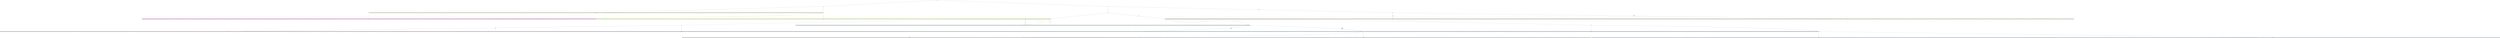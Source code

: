 graph Tree {
node [shape=box, style="filled, rounded",color="black",penwidth="3",fontcolor="black",                 fontname=helvetica] ;
graph [ranksep="0 equally", splines=straight,                 bgcolor=transparent, dpi=200] ;
edge [fontname=helvetica, color=black] ;
0 [label="agricultural and forestry production managers
Prob: accountants:0.0 administrative and executive secretaries:0.0 advertising and marketing professionals:0.0 advertising and public relations managers:0.0 agricultural and forestry production managers:0.4 agricultural and industrial machinery mechanics and repairers:0.0 agricultural technicians:0.0 air conditioning and refrigeration mechanics:0.0 air traffic controllers:0.0 aircraft engine mechanics and repairers:0.0 aircraft pilots and related associate professionals:0.0 ambulance workers:0.0 announcers on radio, television and other media:0.0 applications programmers:0.0 armed forces occupations, other ranks:0.0 assemblers not elsewhere classified:0.0 bakers, pastry-cooks and confectionery makers:0.0 bank tellers and related clerks:0.0 bartenders:0.0 biologists, botanists, zoologists and related professionals:0.0 bricklayers and related workers:0.0 building and related electricians:0.0 building architects:0.0 building construction labourers:0.0 building frame and related trades workers not elsewhere classified:0.0 bus and tram drivers:0.0 business services agents not elsewhere classified:0.0 business services and administration managers not elsewhere classified:0.1 butchers, fishmongers and related food preparers:0.0 buyers:0.0 cabinet-makers and related workers:0.0 car, taxi and van drivers:0.0 carpenters and joiners:0.0 cartographers and surveyors:0.0 cashiers and ticket clerks:0.0 chefs:0.0 chemical engineers:0.0 chemical processing plant controllers:0.0 civil engineering labourers:0.0 civil engineering technicians:0.0 civil engineers:0.0 cleaners and helpers in offices, hotels and other establishments:0.0 clearing and forwarding agents:0.0 client information workers not elsewhere classified:0.0 commercial sales representatives:0.0 commissioned armed forces officers:0.0 concrete placers, concrete finishers and related workers:0.0 construction managers:0.1 construction supervisors:0.0 contact centre information clerks:0.0 cooks:0.0 crane, hoist and related plant operators:0.0 credit and loans officers:0.0 crop farm labourers:0.0 database and network professionals not elsewhere classified:0.0 database designers and administrators:0.0 debt-collectors and related workers:0.0 dentists:0.0 domestic cleaners and helpers:0.0 draughtspersons:0.0 earthmoving and related plant operators:0.0 education managers:0.0 electrical and electronic equipment assemblers:0.0 electrical engineers:0.0 electrical line installers and repairers:0.0 electrical mechanics and fitters:0.0 electronics engineers:0.0 electronics mechanics and servicers:0.0 engineering professionals not elsewhere classified:0.0 environmental and occupational health and hygiene professionals:0.0 environmental and occupational health inspectors and associates:0.0 environmental engineers:0.0 farming, forestry and fisheries advisers:0.0 field crop and vegetable growers:0.0 filing and copying clerks:0.0 film, stage and related directors and producers:0.0 finance managers:0.0 financial analysts:0.0 financial and investment advisers:0.0 fire-fighters:0.0 floor layers and tile setters:0.0 food and beverage tasters and graders:0.0 food and related products machine operators:0.0 forestry labourers:0.0 garbage and recycling collectors:0.0 garden and horticultural labourers:0.0 gardeners, horticultural and nursery growers:0.0 general office clerks:0.0 geologists and geophysicists:0.0 glass and ceramics plant operators:0.0 government licensing officials:0.0 hairdressers:0.0 hand launderers and pressers:0.0 hand packers:0.0 health associate professionals not elsewhere classified:0.0 health care assistants:0.0 health professionals not elsewhere classified:0.0 health services managers:0.0 heavy truck and lorry drivers:0.0 hotel managers:0.0 incinerator and water treatment plant operators:0.0 industrial and production engineers:0.0 information and communications technology installers and servicers:0.0 information and communications technology service managers:0.0 information and communications technology user support technicians:0.0 inland and coastal waters fishery workers:0.0 insulation workers:0.0 insurance representatives:0.0 interior designers and decorators:0.0 journalists:0.0 judges:0.0 kitchen helpers:0.0 laundry machine operators:0.0 lawyers:0.0 lifting truck operators:0.0 locomotive engine drivers:0.0 locomotive engine drivers and related workers:0.0 mail carriers and sorting clerks:0.0 management and organization analysts:0.0 managing directors and chief executives:0.2 manufacturing labourers not elsewhere classified:0.0 manufacturing managers:0.0 manufacturing supervisors:0.0 mathematicians, actuaries and statisticians:0.0 mechanical engineering technicians:0.0 mechanical engineers:0.0 mechanical machinery assemblers:0.0 medical and dental prosthetic technicians:0.0 medical imaging and therapeutic equipment technicians:0.0 messengers, package deliverers and luggage porters:0.0 metal finishing, plating and coating machine operators:0.0 metal moulders and coremakers:0.0 metal polishers, wheel grinders and tool sharpeners:0.0 metal processing plant operators:0.0 metal working machine tool setters and operators:0.0 meter readers and vending-machine collectors:0.0 mineral and stone processing plant operators:0.0 miners and quarriers:0.0 mining and metallurgical technicians:0.0 mining engineers, metallurgists and related professionals:0.0 motor vehicle mechanics and repairers:0.0 motorcycle drivers:0.0 non-commissioned armed forces officers:0.0 nursing professionals:0.0 odd job persons:0.0 office supervisors:0.0 optometrists and ophthalmic opticians:0.0 other artistic and cultural associate professionals:0.0 packing, bottling and labelling machine operators:0.0 painters and related workers:0.0 paper products machine operators:0.0 paramedical practitioners:0.0 personal care workers in health services not elsewhere classified:0.0 personal services workers not elsewhere classified:0.0 personnel and careers professionals:0.0 personnel clerks:0.0 pet groomers and animal care workers:0.0 petroleum and natural gas refining plant operators:0.0 pharmacists:0.0 photographers:0.0 physical and engineering science technicians not elsewhere classified:0.0 physicists and astronomers:0.0 plasterers:0.0 plumbers and pipe fitters:0.0 police inspectors and detectives:0.0 police officers:0.0 pre-press technicians:0.0 primary school teachers:0.0 printers:0.0 prison guards:0.0 process control technicians:0.0 product graders and testers (excluding foods and beverages):0.0 production clerks:0.0 protective services workers not elsewhere classified:0.0 psychologists:0.0 pulp and papermaking plant operators:0.0 railway brake, signal and switch operators:0.0 real estate agents and property managers:0.0 religious professionals:0.0 research and development managers:0.0 restaurant managers:0.0 roofers:0.0 rubber products machine operators:0.0 sales and marketing managers:0.0 sales workers:0.0 sales workers not elsewhere classified:0.0 secondary education teachers:0.0 securities and finance dealers and brokers:0.0 security guards:0.0 service station attendants:0.0 sewing machine operators:0.0 sewing, embroidery and related workers:0.0 sheet-metal workers:0.0 ships' deck crews and related workers:0.0 ships' deck officers and pilots:0.0 shoemakers and related workers:0.0 shop sales assistants:0.0 shop supervisors:0.0 social work and counselling professionals:0.0 sociologists, anthropologists and related professionals:0.0 software developers:0.0 specialist medical practitioners:0.0 stationary plant and machine operators:0.0 statistical, finance and insurance clerks:0.0 steam engine and boiler operators:0.0 stock clerks:0.0 structural-metal preparers and erectors:0.0 supply, distribution and related managers:0.0 systems analysts:0.0 teaching professionals:0.0 teaching professionals not elsewhere classified:0.0 telephone switchboard operators:0.0 textile, fur and leather products machine operators not elsewhere classified:0.0 toolmakers and related workers:0.0 town and traffic planners:0.0 training and staff development professionals:0.0 travel attendants and travel stewards:0.0 travel consultants and clerks:0.0 undertakers and embalmers:0.0 underwater divers:0.0 university and higher education teachers:0.0 upholsterers and related workers:0.0 valuers and loss assessors:0.0 vehicle cleaners:0.0 veterinarians:0.0 visual artists:0.0 waiters:0.0 weaving and knitting machine operators:0.0 welders and flamecutters:0.0 well drillers and borers and related workers:0.0 wood processing plant operators:0.0
Frac: 0.137", fillcolor="#c2da8d"] ;
1 [label="PAOCC10", fillcolor="#c9d088"] ;
2 [label="shop supervisors
Prob: accountants:0.0 administrative and executive secretaries:0.0 advertising and marketing professionals:0.0 advertising and public relations managers:0.0 agricultural and forestry production managers:0.0 agricultural and industrial machinery mechanics and repairers:0.0 agricultural technicians:0.0 air conditioning and refrigeration mechanics:0.0 air traffic controllers:0.0 aircraft engine mechanics and repairers:0.0 aircraft pilots and related associate professionals:0.0 ambulance workers:0.0 announcers on radio, television and other media:0.0 applications programmers:0.0 armed forces occupations, other ranks:0.0 assemblers not elsewhere classified:0.0 bakers, pastry-cooks and confectionery makers:0.0 bank tellers and related clerks:0.0 bartenders:0.0 biologists, botanists, zoologists and related professionals:0.0 bricklayers and related workers:0.0 building and related electricians:0.0 building architects:0.0 building construction labourers:0.0 building frame and related trades workers not elsewhere classified:0.0 bus and tram drivers:0.0 business services agents not elsewhere classified:0.0 business services and administration managers not elsewhere classified:0.0 butchers, fishmongers and related food preparers:0.0 buyers:0.0 cabinet-makers and related workers:0.0 car, taxi and van drivers:0.0 carpenters and joiners:0.0 cartographers and surveyors:0.0 cashiers and ticket clerks:0.0 chefs:0.0 chemical engineers:0.0 chemical processing plant controllers:0.0 civil engineering labourers:0.0 civil engineering technicians:0.0 civil engineers:0.0 cleaners and helpers in offices, hotels and other establishments:0.0 clearing and forwarding agents:0.0 client information workers not elsewhere classified:0.0 commercial sales representatives:0.0 commissioned armed forces officers:0.0 concrete placers, concrete finishers and related workers:0.0 construction managers:0.0 construction supervisors:0.1 contact centre information clerks:0.0 cooks:0.0 crane, hoist and related plant operators:0.0 credit and loans officers:0.0 crop farm labourers:0.0 database and network professionals not elsewhere classified:0.0 database designers and administrators:0.0 debt-collectors and related workers:0.0 dentists:0.0 domestic cleaners and helpers:0.0 draughtspersons:0.0 earthmoving and related plant operators:0.0 education managers:0.0 electrical and electronic equipment assemblers:0.0 electrical engineers:0.0 electrical line installers and repairers:0.0 electrical mechanics and fitters:0.0 electronics engineers:0.0 electronics mechanics and servicers:0.0 engineering professionals not elsewhere classified:0.0 environmental and occupational health and hygiene professionals:0.0 environmental and occupational health inspectors and associates:0.0 environmental engineers:0.0 farming, forestry and fisheries advisers:0.0 field crop and vegetable growers:0.0 filing and copying clerks:0.0 film, stage and related directors and producers:0.0 finance managers:0.0 financial analysts:0.0 financial and investment advisers:0.0 fire-fighters:0.0 floor layers and tile setters:0.0 food and beverage tasters and graders:0.0 food and related products machine operators:0.0 forestry labourers:0.0 garbage and recycling collectors:0.0 garden and horticultural labourers:0.0 gardeners, horticultural and nursery growers:0.0 general office clerks:0.0 geologists and geophysicists:0.0 glass and ceramics plant operators:0.0 government licensing officials:0.0 hairdressers:0.0 hand launderers and pressers:0.0 hand packers:0.0 health associate professionals not elsewhere classified:0.0 health care assistants:0.0 health professionals not elsewhere classified:0.0 health services managers:0.0 heavy truck and lorry drivers:0.0 hotel managers:0.0 incinerator and water treatment plant operators:0.0 industrial and production engineers:0.0 information and communications technology installers and servicers:0.0 information and communications technology service managers:0.0 information and communications technology user support technicians:0.0 inland and coastal waters fishery workers:0.0 insulation workers:0.0 insurance representatives:0.0 interior designers and decorators:0.0 journalists:0.0 judges:0.0 kitchen helpers:0.0 laundry machine operators:0.0 lawyers:0.0 lifting truck operators:0.0 locomotive engine drivers:0.0 locomotive engine drivers and related workers:0.0 mail carriers and sorting clerks:0.0 management and organization analysts:0.0 managing directors and chief executives:0.0 manufacturing labourers not elsewhere classified:0.0 manufacturing managers:0.0 manufacturing supervisors:0.0 mathematicians, actuaries and statisticians:0.0 mechanical engineering technicians:0.0 mechanical engineers:0.0 mechanical machinery assemblers:0.0 medical and dental prosthetic technicians:0.0 medical imaging and therapeutic equipment technicians:0.0 messengers, package deliverers and luggage porters:0.0 metal finishing, plating and coating machine operators:0.0 metal moulders and coremakers:0.0 metal polishers, wheel grinders and tool sharpeners:0.0 metal processing plant operators:0.0 metal working machine tool setters and operators:0.0 meter readers and vending-machine collectors:0.0 mineral and stone processing plant operators:0.0 miners and quarriers:0.0 mining and metallurgical technicians:0.0 mining engineers, metallurgists and related professionals:0.0 motor vehicle mechanics and repairers:0.0 motorcycle drivers:0.0 non-commissioned armed forces officers:0.0 nursing professionals:0.0 odd job persons:0.0 office supervisors:0.2 optometrists and ophthalmic opticians:0.0 other artistic and cultural associate professionals:0.0 packing, bottling and labelling machine operators:0.0 painters and related workers:0.0 paper products machine operators:0.0 paramedical practitioners:0.0 personal care workers in health services not elsewhere classified:0.0 personal services workers not elsewhere classified:0.0 personnel and careers professionals:0.0 personnel clerks:0.0 pet groomers and animal care workers:0.0 petroleum and natural gas refining plant operators:0.0 pharmacists:0.0 photographers:0.0 physical and engineering science technicians not elsewhere classified:0.0 physicists and astronomers:0.0 plasterers:0.0 plumbers and pipe fitters:0.0 police inspectors and detectives:0.0 police officers:0.0 pre-press technicians:0.0 primary school teachers:0.0 printers:0.0 prison guards:0.0 process control technicians:0.0 product graders and testers (excluding foods and beverages):0.0 production clerks:0.0 protective services workers not elsewhere classified:0.0 psychologists:0.0 pulp and papermaking plant operators:0.0 railway brake, signal and switch operators:0.0 real estate agents and property managers:0.0 religious professionals:0.0 research and development managers:0.0 restaurant managers:0.0 roofers:0.0 rubber products machine operators:0.0 sales and marketing managers:0.0 sales workers:0.1 sales workers not elsewhere classified:0.0 secondary education teachers:0.0 securities and finance dealers and brokers:0.0 security guards:0.0 service station attendants:0.0 sewing machine operators:0.0 sewing, embroidery and related workers:0.0 sheet-metal workers:0.0 ships' deck crews and related workers:0.0 ships' deck officers and pilots:0.0 shoemakers and related workers:0.0 shop sales assistants:0.0 shop supervisors:0.5 social work and counselling professionals:0.0 sociologists, anthropologists and related professionals:0.0 software developers:0.0 specialist medical practitioners:0.0 stationary plant and machine operators:0.0 statistical, finance and insurance clerks:0.0 steam engine and boiler operators:0.0 stock clerks:0.0 structural-metal preparers and erectors:0.0 supply, distribution and related managers:0.1 systems analysts:0.0 teaching professionals:0.0 teaching professionals not elsewhere classified:0.0 telephone switchboard operators:0.0 textile, fur and leather products machine operators not elsewhere classified:0.0 toolmakers and related workers:0.0 town and traffic planners:0.0 training and staff development professionals:0.0 travel attendants and travel stewards:0.0 travel consultants and clerks:0.0 undertakers and embalmers:0.0 underwater divers:0.0 university and higher education teachers:0.0 upholsterers and related workers:0.0 valuers and loss assessors:0.0 vehicle cleaners:0.0 veterinarians:0.0 visual artists:0.0 waiters:0.0 weaving and knitting machine operators:0.0 welders and flamecutters:0.0 well drillers and borers and related workers:0.0 wood processing plant operators:0.0
Frac: 0.041", fillcolor="#d96fc0"] ;
3 [label="PAIND10", fillcolor="#d2c583"] ;
4 [label="armed forces occupations, other ranks
Prob: accountants:0.0 administrative and executive secretaries:0.0 advertising and marketing professionals:0.0 advertising and public relations managers:0.0 agricultural and forestry production managers:0.0 agricultural and industrial machinery mechanics and repairers:0.0 agricultural technicians:0.0 air conditioning and refrigeration mechanics:0.0 air traffic controllers:0.0 aircraft engine mechanics and repairers:0.0 aircraft pilots and related associate professionals:0.0 ambulance workers:0.0 announcers on radio, television and other media:0.0 applications programmers:0.0 armed forces occupations, other ranks:0.5 assemblers not elsewhere classified:0.0 bakers, pastry-cooks and confectionery makers:0.0 bank tellers and related clerks:0.0 bartenders:0.0 biologists, botanists, zoologists and related professionals:0.0 bricklayers and related workers:0.0 building and related electricians:0.0 building architects:0.0 building construction labourers:0.0 building frame and related trades workers not elsewhere classified:0.0 bus and tram drivers:0.0 business services agents not elsewhere classified:0.0 business services and administration managers not elsewhere classified:0.0 butchers, fishmongers and related food preparers:0.0 buyers:0.0 cabinet-makers and related workers:0.0 car, taxi and van drivers:0.0 carpenters and joiners:0.0 cartographers and surveyors:0.0 cashiers and ticket clerks:0.0 chefs:0.0 chemical engineers:0.0 chemical processing plant controllers:0.0 civil engineering labourers:0.0 civil engineering technicians:0.0 civil engineers:0.0 cleaners and helpers in offices, hotels and other establishments:0.0 clearing and forwarding agents:0.0 client information workers not elsewhere classified:0.0 commercial sales representatives:0.0 commissioned armed forces officers:0.1 concrete placers, concrete finishers and related workers:0.0 construction managers:0.0 construction supervisors:0.3 contact centre information clerks:0.0 cooks:0.0 crane, hoist and related plant operators:0.0 credit and loans officers:0.0 crop farm labourers:0.0 database and network professionals not elsewhere classified:0.0 database designers and administrators:0.0 debt-collectors and related workers:0.0 dentists:0.0 domestic cleaners and helpers:0.0 draughtspersons:0.0 earthmoving and related plant operators:0.0 education managers:0.0 electrical and electronic equipment assemblers:0.0 electrical engineers:0.0 electrical line installers and repairers:0.0 electrical mechanics and fitters:0.0 electronics engineers:0.0 electronics mechanics and servicers:0.0 engineering professionals not elsewhere classified:0.0 environmental and occupational health and hygiene professionals:0.0 environmental and occupational health inspectors and associates:0.0 environmental engineers:0.0 farming, forestry and fisheries advisers:0.0 field crop and vegetable growers:0.0 filing and copying clerks:0.0 film, stage and related directors and producers:0.0 finance managers:0.0 financial analysts:0.0 financial and investment advisers:0.0 fire-fighters:0.0 floor layers and tile setters:0.0 food and beverage tasters and graders:0.0 food and related products machine operators:0.0 forestry labourers:0.0 garbage and recycling collectors:0.0 garden and horticultural labourers:0.0 gardeners, horticultural and nursery growers:0.0 general office clerks:0.0 geologists and geophysicists:0.0 glass and ceramics plant operators:0.0 government licensing officials:0.0 hairdressers:0.0 hand launderers and pressers:0.0 hand packers:0.0 health associate professionals not elsewhere classified:0.0 health care assistants:0.0 health professionals not elsewhere classified:0.0 health services managers:0.0 heavy truck and lorry drivers:0.0 hotel managers:0.0 incinerator and water treatment plant operators:0.0 industrial and production engineers:0.0 information and communications technology installers and servicers:0.0 information and communications technology service managers:0.0 information and communications technology user support technicians:0.0 inland and coastal waters fishery workers:0.0 insulation workers:0.0 insurance representatives:0.0 interior designers and decorators:0.0 journalists:0.0 judges:0.0 kitchen helpers:0.0 laundry machine operators:0.0 lawyers:0.0 lifting truck operators:0.0 locomotive engine drivers:0.0 locomotive engine drivers and related workers:0.0 mail carriers and sorting clerks:0.0 management and organization analysts:0.0 managing directors and chief executives:0.0 manufacturing labourers not elsewhere classified:0.0 manufacturing managers:0.0 manufacturing supervisors:0.0 mathematicians, actuaries and statisticians:0.0 mechanical engineering technicians:0.0 mechanical engineers:0.0 mechanical machinery assemblers:0.0 medical and dental prosthetic technicians:0.0 medical imaging and therapeutic equipment technicians:0.0 messengers, package deliverers and luggage porters:0.0 metal finishing, plating and coating machine operators:0.0 metal moulders and coremakers:0.0 metal polishers, wheel grinders and tool sharpeners:0.0 metal processing plant operators:0.0 metal working machine tool setters and operators:0.0 meter readers and vending-machine collectors:0.0 mineral and stone processing plant operators:0.0 miners and quarriers:0.0 mining and metallurgical technicians:0.0 mining engineers, metallurgists and related professionals:0.0 motor vehicle mechanics and repairers:0.0 motorcycle drivers:0.0 non-commissioned armed forces officers:0.0 nursing professionals:0.0 odd job persons:0.0 office supervisors:0.0 optometrists and ophthalmic opticians:0.0 other artistic and cultural associate professionals:0.0 packing, bottling and labelling machine operators:0.0 painters and related workers:0.0 paper products machine operators:0.0 paramedical practitioners:0.0 personal care workers in health services not elsewhere classified:0.0 personal services workers not elsewhere classified:0.0 personnel and careers professionals:0.0 personnel clerks:0.0 pet groomers and animal care workers:0.0 petroleum and natural gas refining plant operators:0.0 pharmacists:0.0 photographers:0.0 physical and engineering science technicians not elsewhere classified:0.0 physicists and astronomers:0.0 plasterers:0.0 plumbers and pipe fitters:0.0 police inspectors and detectives:0.0 police officers:0.0 pre-press technicians:0.0 primary school teachers:0.0 printers:0.0 prison guards:0.0 process control technicians:0.0 product graders and testers (excluding foods and beverages):0.0 production clerks:0.0 protective services workers not elsewhere classified:0.0 psychologists:0.0 pulp and papermaking plant operators:0.0 railway brake, signal and switch operators:0.0 real estate agents and property managers:0.0 religious professionals:0.0 research and development managers:0.0 restaurant managers:0.0 roofers:0.0 rubber products machine operators:0.0 sales and marketing managers:0.0 sales workers:0.0 sales workers not elsewhere classified:0.0 secondary education teachers:0.0 securities and finance dealers and brokers:0.0 security guards:0.0 service station attendants:0.0 sewing machine operators:0.0 sewing, embroidery and related workers:0.0 sheet-metal workers:0.0 ships' deck crews and related workers:0.0 ships' deck officers and pilots:0.0 shoemakers and related workers:0.0 shop sales assistants:0.0 shop supervisors:0.0 social work and counselling professionals:0.0 sociologists, anthropologists and related professionals:0.0 software developers:0.0 specialist medical practitioners:0.0 stationary plant and machine operators:0.0 statistical, finance and insurance clerks:0.0 steam engine and boiler operators:0.0 stock clerks:0.0 structural-metal preparers and erectors:0.0 supply, distribution and related managers:0.0 systems analysts:0.0 teaching professionals:0.0 teaching professionals not elsewhere classified:0.0 telephone switchboard operators:0.0 textile, fur and leather products machine operators not elsewhere classified:0.0 toolmakers and related workers:0.0 town and traffic planners:0.0 training and staff development professionals:0.0 travel attendants and travel stewards:0.0 travel consultants and clerks:0.0 undertakers and embalmers:0.0 underwater divers:0.0 university and higher education teachers:0.0 upholsterers and related workers:0.0 valuers and loss assessors:0.0 vehicle cleaners:0.0 veterinarians:0.0 visual artists:0.0 waiters:0.0 weaving and knitting machine operators:0.0 welders and flamecutters:0.0 well drillers and borers and related workers:0.0 wood processing plant operators:0.0
Frac: 0.075", fillcolor="#cff561"] ;
5 [label="PAISCO88", fillcolor="#b5bdaa"] ;
6 [label="heavy truck and lorry drivers
Prob: accountants:0.0 administrative and executive secretaries:0.0 advertising and marketing professionals:0.0 advertising and public relations managers:0.0 agricultural and forestry production managers:0.0 agricultural and industrial machinery mechanics and repairers:0.0 agricultural technicians:0.0 air conditioning and refrigeration mechanics:0.0 air traffic controllers:0.0 aircraft engine mechanics and repairers:0.0 aircraft pilots and related associate professionals:0.0 ambulance workers:0.0 announcers on radio, television and other media:0.0 applications programmers:0.0 armed forces occupations, other ranks:0.0 assemblers not elsewhere classified:0.0 bakers, pastry-cooks and confectionery makers:0.0 bank tellers and related clerks:0.0 bartenders:0.0 biologists, botanists, zoologists and related professionals:0.0 bricklayers and related workers:0.0 building and related electricians:0.0 building architects:0.0 building construction labourers:0.0 building frame and related trades workers not elsewhere classified:0.0 bus and tram drivers:0.0 business services agents not elsewhere classified:0.0 business services and administration managers not elsewhere classified:0.0 butchers, fishmongers and related food preparers:0.0 buyers:0.0 cabinet-makers and related workers:0.0 car, taxi and van drivers:0.0 carpenters and joiners:0.0 cartographers and surveyors:0.0 cashiers and ticket clerks:0.0 chefs:0.0 chemical engineers:0.0 chemical processing plant controllers:0.0 civil engineering labourers:0.0 civil engineering technicians:0.0 civil engineers:0.0 cleaners and helpers in offices, hotels and other establishments:0.0 clearing and forwarding agents:0.0 client information workers not elsewhere classified:0.0 commercial sales representatives:0.0 commissioned armed forces officers:0.0 concrete placers, concrete finishers and related workers:0.0 construction managers:0.0 construction supervisors:0.0 contact centre information clerks:0.0 cooks:0.0 crane, hoist and related plant operators:0.0 credit and loans officers:0.0 crop farm labourers:0.0 database and network professionals not elsewhere classified:0.0 database designers and administrators:0.0 debt-collectors and related workers:0.0 dentists:0.0 domestic cleaners and helpers:0.0 draughtspersons:0.0 earthmoving and related plant operators:0.0 education managers:0.0 electrical and electronic equipment assemblers:0.0 electrical engineers:0.0 electrical line installers and repairers:0.0 electrical mechanics and fitters:0.0 electronics engineers:0.0 electronics mechanics and servicers:0.0 engineering professionals not elsewhere classified:0.0 environmental and occupational health and hygiene professionals:0.0 environmental and occupational health inspectors and associates:0.0 environmental engineers:0.0 farming, forestry and fisheries advisers:0.0 field crop and vegetable growers:0.0 filing and copying clerks:0.0 film, stage and related directors and producers:0.0 finance managers:0.0 financial analysts:0.0 financial and investment advisers:0.0 fire-fighters:0.0 floor layers and tile setters:0.0 food and beverage tasters and graders:0.0 food and related products machine operators:0.0 forestry labourers:0.0 garbage and recycling collectors:0.0 garden and horticultural labourers:0.0 gardeners, horticultural and nursery growers:0.0 general office clerks:0.0 geologists and geophysicists:0.0 glass and ceramics plant operators:0.0 government licensing officials:0.0 hairdressers:0.0 hand launderers and pressers:0.0 hand packers:0.0 health associate professionals not elsewhere classified:0.0 health care assistants:0.0 health professionals not elsewhere classified:0.0 health services managers:0.0 heavy truck and lorry drivers:0.1 hotel managers:0.0 incinerator and water treatment plant operators:0.0 industrial and production engineers:0.0 information and communications technology installers and servicers:0.0 information and communications technology service managers:0.0 information and communications technology user support technicians:0.0 inland and coastal waters fishery workers:0.0 insulation workers:0.0 insurance representatives:0.0 interior designers and decorators:0.0 journalists:0.0 judges:0.0 kitchen helpers:0.0 laundry machine operators:0.0 lawyers:0.0 lifting truck operators:0.0 locomotive engine drivers:0.0 locomotive engine drivers and related workers:0.0 mail carriers and sorting clerks:0.0 management and organization analysts:0.0 managing directors and chief executives:0.0 manufacturing labourers not elsewhere classified:0.0 manufacturing managers:0.0 manufacturing supervisors:0.0 mathematicians, actuaries and statisticians:0.0 mechanical engineering technicians:0.0 mechanical engineers:0.0 mechanical machinery assemblers:0.0 medical and dental prosthetic technicians:0.0 medical imaging and therapeutic equipment technicians:0.0 messengers, package deliverers and luggage porters:0.0 metal finishing, plating and coating machine operators:0.0 metal moulders and coremakers:0.0 metal polishers, wheel grinders and tool sharpeners:0.0 metal processing plant operators:0.0 metal working machine tool setters and operators:0.0 meter readers and vending-machine collectors:0.0 mineral and stone processing plant operators:0.0 miners and quarriers:0.0 mining and metallurgical technicians:0.0 mining engineers, metallurgists and related professionals:0.0 motor vehicle mechanics and repairers:0.0 motorcycle drivers:0.0 non-commissioned armed forces officers:0.0 nursing professionals:0.0 odd job persons:0.0 office supervisors:0.0 optometrists and ophthalmic opticians:0.0 other artistic and cultural associate professionals:0.0 packing, bottling and labelling machine operators:0.0 painters and related workers:0.0 paper products machine operators:0.0 paramedical practitioners:0.0 personal care workers in health services not elsewhere classified:0.0 personal services workers not elsewhere classified:0.0 personnel and careers professionals:0.0 personnel clerks:0.0 pet groomers and animal care workers:0.0 petroleum and natural gas refining plant operators:0.0 pharmacists:0.0 photographers:0.0 physical and engineering science technicians not elsewhere classified:0.0 physicists and astronomers:0.0 plasterers:0.0 plumbers and pipe fitters:0.0 police inspectors and detectives:0.0 police officers:0.0 pre-press technicians:0.0 primary school teachers:0.0 printers:0.0 prison guards:0.0 process control technicians:0.0 product graders and testers (excluding foods and beverages):0.0 production clerks:0.0 protective services workers not elsewhere classified:0.0 psychologists:0.0 pulp and papermaking plant operators:0.0 railway brake, signal and switch operators:0.0 real estate agents and property managers:0.0 religious professionals:0.0 research and development managers:0.0 restaurant managers:0.0 roofers:0.0 rubber products machine operators:0.0 sales and marketing managers:0.0 sales workers:0.0 sales workers not elsewhere classified:0.0 secondary education teachers:0.0 securities and finance dealers and brokers:0.0 security guards:0.0 service station attendants:0.0 sewing machine operators:0.0 sewing, embroidery and related workers:0.0 sheet-metal workers:0.0 ships' deck crews and related workers:0.0 ships' deck officers and pilots:0.0 shoemakers and related workers:0.0 shop sales assistants:0.0 shop supervisors:0.0 social work and counselling professionals:0.0 sociologists, anthropologists and related professionals:0.0 software developers:0.0 specialist medical practitioners:0.0 stationary plant and machine operators:0.0 statistical, finance and insurance clerks:0.0 steam engine and boiler operators:0.0 stock clerks:0.0 structural-metal preparers and erectors:0.0 supply, distribution and related managers:0.0 systems analysts:0.0 teaching professionals:0.0 teaching professionals not elsewhere classified:0.0 telephone switchboard operators:0.0 textile, fur and leather products machine operators not elsewhere classified:0.0 toolmakers and related workers:0.0 town and traffic planners:0.0 training and staff development professionals:0.0 travel attendants and travel stewards:0.0 travel consultants and clerks:0.0 undertakers and embalmers:0.0 underwater divers:0.0 university and higher education teachers:0.0 upholsterers and related workers:0.0 valuers and loss assessors:0.0 vehicle cleaners:0.0 veterinarians:0.0 visual artists:0.0 waiters:0.0 weaving and knitting machine operators:0.0 welders and flamecutters:0.0 well drillers and borers and related workers:0.0 wood processing plant operators:0.0
Frac: 0.072", fillcolor="#b5b1b9"] ;
7 [label="relig", fillcolor="#b2b0bb"] ;
8 [label="motor vehicle mechanics and repairers
Prob: accountants:0.0 administrative and executive secretaries:0.0 advertising and marketing professionals:0.0 advertising and public relations managers:0.0 agricultural and forestry production managers:0.0 agricultural and industrial machinery mechanics and repairers:0.0 agricultural technicians:0.0 air conditioning and refrigeration mechanics:0.0 air traffic controllers:0.0 aircraft engine mechanics and repairers:0.0 aircraft pilots and related associate professionals:0.0 ambulance workers:0.0 announcers on radio, television and other media:0.0 applications programmers:0.0 armed forces occupations, other ranks:0.0 assemblers not elsewhere classified:0.0 bakers, pastry-cooks and confectionery makers:0.0 bank tellers and related clerks:0.0 bartenders:0.0 biologists, botanists, zoologists and related professionals:0.0 bricklayers and related workers:0.0 building and related electricians:0.0 building architects:0.0 building construction labourers:0.0 building frame and related trades workers not elsewhere classified:0.0 bus and tram drivers:0.0 business services agents not elsewhere classified:0.0 business services and administration managers not elsewhere classified:0.0 butchers, fishmongers and related food preparers:0.0 buyers:0.0 cabinet-makers and related workers:0.0 car, taxi and van drivers:0.0 carpenters and joiners:0.1 cartographers and surveyors:0.0 cashiers and ticket clerks:0.0 chefs:0.0 chemical engineers:0.0 chemical processing plant controllers:0.0 civil engineering labourers:0.0 civil engineering technicians:0.0 civil engineers:0.0 cleaners and helpers in offices, hotels and other establishments:0.0 clearing and forwarding agents:0.0 client information workers not elsewhere classified:0.0 commercial sales representatives:0.0 commissioned armed forces officers:0.0 concrete placers, concrete finishers and related workers:0.0 construction managers:0.0 construction supervisors:0.0 contact centre information clerks:0.0 cooks:0.0 crane, hoist and related plant operators:0.0 credit and loans officers:0.0 crop farm labourers:0.0 database and network professionals not elsewhere classified:0.0 database designers and administrators:0.0 debt-collectors and related workers:0.0 dentists:0.0 domestic cleaners and helpers:0.0 draughtspersons:0.0 earthmoving and related plant operators:0.0 education managers:0.0 electrical and electronic equipment assemblers:0.0 electrical engineers:0.0 electrical line installers and repairers:0.0 electrical mechanics and fitters:0.0 electronics engineers:0.0 electronics mechanics and servicers:0.0 engineering professionals not elsewhere classified:0.0 environmental and occupational health and hygiene professionals:0.0 environmental and occupational health inspectors and associates:0.0 environmental engineers:0.0 farming, forestry and fisheries advisers:0.0 field crop and vegetable growers:0.0 filing and copying clerks:0.0 film, stage and related directors and producers:0.0 finance managers:0.0 financial analysts:0.0 financial and investment advisers:0.0 fire-fighters:0.0 floor layers and tile setters:0.0 food and beverage tasters and graders:0.0 food and related products machine operators:0.0 forestry labourers:0.0 garbage and recycling collectors:0.0 garden and horticultural labourers:0.0 gardeners, horticultural and nursery growers:0.0 general office clerks:0.0 geologists and geophysicists:0.0 glass and ceramics plant operators:0.0 government licensing officials:0.0 hairdressers:0.0 hand launderers and pressers:0.0 hand packers:0.0 health associate professionals not elsewhere classified:0.0 health care assistants:0.0 health professionals not elsewhere classified:0.0 health services managers:0.0 heavy truck and lorry drivers:0.1 hotel managers:0.0 incinerator and water treatment plant operators:0.0 industrial and production engineers:0.0 information and communications technology installers and servicers:0.0 information and communications technology service managers:0.0 information and communications technology user support technicians:0.0 inland and coastal waters fishery workers:0.0 insulation workers:0.0 insurance representatives:0.0 interior designers and decorators:0.0 journalists:0.0 judges:0.0 kitchen helpers:0.0 laundry machine operators:0.0 lawyers:0.0 lifting truck operators:0.0 locomotive engine drivers:0.0 locomotive engine drivers and related workers:0.0 mail carriers and sorting clerks:0.0 management and organization analysts:0.0 managing directors and chief executives:0.0 manufacturing labourers not elsewhere classified:0.0 manufacturing managers:0.0 manufacturing supervisors:0.0 mathematicians, actuaries and statisticians:0.0 mechanical engineering technicians:0.0 mechanical engineers:0.0 mechanical machinery assemblers:0.0 medical and dental prosthetic technicians:0.0 medical imaging and therapeutic equipment technicians:0.0 messengers, package deliverers and luggage porters:0.0 metal finishing, plating and coating machine operators:0.0 metal moulders and coremakers:0.0 metal polishers, wheel grinders and tool sharpeners:0.0 metal processing plant operators:0.0 metal working machine tool setters and operators:0.0 meter readers and vending-machine collectors:0.0 mineral and stone processing plant operators:0.0 miners and quarriers:0.0 mining and metallurgical technicians:0.0 mining engineers, metallurgists and related professionals:0.0 motor vehicle mechanics and repairers:0.1 motorcycle drivers:0.0 non-commissioned armed forces officers:0.0 nursing professionals:0.0 odd job persons:0.0 office supervisors:0.0 optometrists and ophthalmic opticians:0.0 other artistic and cultural associate professionals:0.0 packing, bottling and labelling machine operators:0.0 painters and related workers:0.0 paper products machine operators:0.0 paramedical practitioners:0.0 personal care workers in health services not elsewhere classified:0.0 personal services workers not elsewhere classified:0.0 personnel and careers professionals:0.0 personnel clerks:0.0 pet groomers and animal care workers:0.0 petroleum and natural gas refining plant operators:0.0 pharmacists:0.0 photographers:0.0 physical and engineering science technicians not elsewhere classified:0.0 physicists and astronomers:0.0 plasterers:0.0 plumbers and pipe fitters:0.0 police inspectors and detectives:0.0 police officers:0.0 pre-press technicians:0.0 primary school teachers:0.0 printers:0.0 prison guards:0.0 process control technicians:0.0 product graders and testers (excluding foods and beverages):0.0 production clerks:0.0 protective services workers not elsewhere classified:0.0 psychologists:0.0 pulp and papermaking plant operators:0.0 railway brake, signal and switch operators:0.0 real estate agents and property managers:0.0 religious professionals:0.0 research and development managers:0.0 restaurant managers:0.0 roofers:0.0 rubber products machine operators:0.0 sales and marketing managers:0.0 sales workers:0.0 sales workers not elsewhere classified:0.0 secondary education teachers:0.0 securities and finance dealers and brokers:0.0 security guards:0.0 service station attendants:0.0 sewing machine operators:0.0 sewing, embroidery and related workers:0.0 sheet-metal workers:0.0 ships' deck crews and related workers:0.0 ships' deck officers and pilots:0.0 shoemakers and related workers:0.0 shop sales assistants:0.0 shop supervisors:0.0 social work and counselling professionals:0.0 sociologists, anthropologists and related professionals:0.0 software developers:0.0 specialist medical practitioners:0.0 stationary plant and machine operators:0.0 statistical, finance and insurance clerks:0.0 steam engine and boiler operators:0.0 stock clerks:0.0 structural-metal preparers and erectors:0.0 supply, distribution and related managers:0.0 systems analysts:0.0 teaching professionals:0.0 teaching professionals not elsewhere classified:0.0 telephone switchboard operators:0.0 textile, fur and leather products machine operators not elsewhere classified:0.0 toolmakers and related workers:0.0 town and traffic planners:0.0 training and staff development professionals:0.0 travel attendants and travel stewards:0.0 travel consultants and clerks:0.0 undertakers and embalmers:0.0 underwater divers:0.0 university and higher education teachers:0.0 upholsterers and related workers:0.0 valuers and loss assessors:0.0 vehicle cleaners:0.0 veterinarians:0.0 visual artists:0.0 waiters:0.0 weaving and knitting machine operators:0.0 welders and flamecutters:0.0 well drillers and borers and related workers:0.0 wood processing plant operators:0.0
Frac: 0.049", fillcolor="#aeaebf"] ;
9 [label="intid", fillcolor="#aeb4b9"] ;
10 [label="heavy truck and lorry drivers
Prob: accountants:0.0 administrative and executive secretaries:0.0 advertising and marketing professionals:0.0 advertising and public relations managers:0.0 agricultural and forestry production managers:0.0 agricultural and industrial machinery mechanics and repairers:0.0 agricultural technicians:0.0 air conditioning and refrigeration mechanics:0.0 air traffic controllers:0.0 aircraft engine mechanics and repairers:0.0 aircraft pilots and related associate professionals:0.0 ambulance workers:0.0 announcers on radio, television and other media:0.0 applications programmers:0.0 armed forces occupations, other ranks:0.0 assemblers not elsewhere classified:0.0 bakers, pastry-cooks and confectionery makers:0.0 bank tellers and related clerks:0.0 bartenders:0.0 biologists, botanists, zoologists and related professionals:0.0 bricklayers and related workers:0.0 building and related electricians:0.0 building architects:0.0 building construction labourers:0.0 building frame and related trades workers not elsewhere classified:0.0 bus and tram drivers:0.0 business services agents not elsewhere classified:0.0 business services and administration managers not elsewhere classified:0.0 butchers, fishmongers and related food preparers:0.0 buyers:0.0 cabinet-makers and related workers:0.0 car, taxi and van drivers:0.0 carpenters and joiners:0.0 cartographers and surveyors:0.0 cashiers and ticket clerks:0.0 chefs:0.0 chemical engineers:0.0 chemical processing plant controllers:0.0 civil engineering labourers:0.0 civil engineering technicians:0.0 civil engineers:0.0 cleaners and helpers in offices, hotels and other establishments:0.0 clearing and forwarding agents:0.0 client information workers not elsewhere classified:0.0 commercial sales representatives:0.0 commissioned armed forces officers:0.0 concrete placers, concrete finishers and related workers:0.0 construction managers:0.0 construction supervisors:0.0 contact centre information clerks:0.0 cooks:0.0 crane, hoist and related plant operators:0.0 credit and loans officers:0.0 crop farm labourers:0.0 database and network professionals not elsewhere classified:0.0 database designers and administrators:0.0 debt-collectors and related workers:0.0 dentists:0.0 domestic cleaners and helpers:0.0 draughtspersons:0.0 earthmoving and related plant operators:0.0 education managers:0.0 electrical and electronic equipment assemblers:0.0 electrical engineers:0.0 electrical line installers and repairers:0.0 electrical mechanics and fitters:0.0 electronics engineers:0.0 electronics mechanics and servicers:0.0 engineering professionals not elsewhere classified:0.0 environmental and occupational health and hygiene professionals:0.0 environmental and occupational health inspectors and associates:0.0 environmental engineers:0.0 farming, forestry and fisheries advisers:0.0 field crop and vegetable growers:0.0 filing and copying clerks:0.0 film, stage and related directors and producers:0.0 finance managers:0.0 financial analysts:0.0 financial and investment advisers:0.0 fire-fighters:0.0 floor layers and tile setters:0.0 food and beverage tasters and graders:0.0 food and related products machine operators:0.0 forestry labourers:0.0 garbage and recycling collectors:0.0 garden and horticultural labourers:0.0 gardeners, horticultural and nursery growers:0.0 general office clerks:0.0 geologists and geophysicists:0.0 glass and ceramics plant operators:0.0 government licensing officials:0.0 hairdressers:0.0 hand launderers and pressers:0.0 hand packers:0.0 health associate professionals not elsewhere classified:0.0 health care assistants:0.0 health professionals not elsewhere classified:0.0 health services managers:0.0 heavy truck and lorry drivers:0.1 hotel managers:0.0 incinerator and water treatment plant operators:0.0 industrial and production engineers:0.0 information and communications technology installers and servicers:0.0 information and communications technology service managers:0.0 information and communications technology user support technicians:0.0 inland and coastal waters fishery workers:0.0 insulation workers:0.0 insurance representatives:0.0 interior designers and decorators:0.0 journalists:0.0 judges:0.0 kitchen helpers:0.0 laundry machine operators:0.0 lawyers:0.0 lifting truck operators:0.0 locomotive engine drivers:0.0 locomotive engine drivers and related workers:0.0 mail carriers and sorting clerks:0.0 management and organization analysts:0.0 managing directors and chief executives:0.0 manufacturing labourers not elsewhere classified:0.0 manufacturing managers:0.0 manufacturing supervisors:0.0 mathematicians, actuaries and statisticians:0.0 mechanical engineering technicians:0.0 mechanical engineers:0.0 mechanical machinery assemblers:0.0 medical and dental prosthetic technicians:0.0 medical imaging and therapeutic equipment technicians:0.0 messengers, package deliverers and luggage porters:0.0 metal finishing, plating and coating machine operators:0.0 metal moulders and coremakers:0.0 metal polishers, wheel grinders and tool sharpeners:0.0 metal processing plant operators:0.0 metal working machine tool setters and operators:0.0 meter readers and vending-machine collectors:0.0 mineral and stone processing plant operators:0.0 miners and quarriers:0.0 mining and metallurgical technicians:0.0 mining engineers, metallurgists and related professionals:0.0 motor vehicle mechanics and repairers:0.0 motorcycle drivers:0.0 non-commissioned armed forces officers:0.0 nursing professionals:0.0 odd job persons:0.0 office supervisors:0.0 optometrists and ophthalmic opticians:0.0 other artistic and cultural associate professionals:0.0 packing, bottling and labelling machine operators:0.0 painters and related workers:0.0 paper products machine operators:0.0 paramedical practitioners:0.0 personal care workers in health services not elsewhere classified:0.0 personal services workers not elsewhere classified:0.0 personnel and careers professionals:0.0 personnel clerks:0.0 pet groomers and animal care workers:0.0 petroleum and natural gas refining plant operators:0.0 pharmacists:0.0 photographers:0.0 physical and engineering science technicians not elsewhere classified:0.0 physicists and astronomers:0.0 plasterers:0.0 plumbers and pipe fitters:0.0 police inspectors and detectives:0.0 police officers:0.0 pre-press technicians:0.0 primary school teachers:0.0 printers:0.0 prison guards:0.0 process control technicians:0.0 product graders and testers (excluding foods and beverages):0.0 production clerks:0.0 protective services workers not elsewhere classified:0.0 psychologists:0.0 pulp and papermaking plant operators:0.0 railway brake, signal and switch operators:0.0 real estate agents and property managers:0.0 religious professionals:0.0 research and development managers:0.0 restaurant managers:0.0 roofers:0.0 rubber products machine operators:0.0 sales and marketing managers:0.0 sales workers:0.0 sales workers not elsewhere classified:0.0 secondary education teachers:0.0 securities and finance dealers and brokers:0.0 security guards:0.0 service station attendants:0.0 sewing machine operators:0.0 sewing, embroidery and related workers:0.0 sheet-metal workers:0.0 ships' deck crews and related workers:0.0 ships' deck officers and pilots:0.0 shoemakers and related workers:0.0 shop sales assistants:0.0 shop supervisors:0.0 social work and counselling professionals:0.0 sociologists, anthropologists and related professionals:0.0 software developers:0.0 specialist medical practitioners:0.0 stationary plant and machine operators:0.0 statistical, finance and insurance clerks:0.0 steam engine and boiler operators:0.0 stock clerks:0.0 structural-metal preparers and erectors:0.0 supply, distribution and related managers:0.0 systems analysts:0.0 teaching professionals:0.0 teaching professionals not elsewhere classified:0.0 telephone switchboard operators:0.0 textile, fur and leather products machine operators not elsewhere classified:0.0 toolmakers and related workers:0.0 town and traffic planners:0.0 training and staff development professionals:0.0 travel attendants and travel stewards:0.0 travel consultants and clerks:0.0 undertakers and embalmers:0.0 underwater divers:0.0 university and higher education teachers:0.0 upholsterers and related workers:0.0 valuers and loss assessors:0.0 vehicle cleaners:0.0 veterinarians:0.0 visual artists:0.0 waiters:0.0 weaving and knitting machine operators:0.0 welders and flamecutters:0.0 well drillers and borers and related workers:0.0 wood processing plant operators:0.0
Frac: 0.099", fillcolor="#aabab6"] ;
11 [label="safehlth", fillcolor="#adb5ba"] ;
12 [label="heavy truck and lorry drivers
Prob: accountants:0.0 administrative and executive secretaries:0.0 advertising and marketing professionals:0.0 advertising and public relations managers:0.0 agricultural and forestry production managers:0.0 agricultural and industrial machinery mechanics and repairers:0.0 agricultural technicians:0.0 air conditioning and refrigeration mechanics:0.0 air traffic controllers:0.0 aircraft engine mechanics and repairers:0.0 aircraft pilots and related associate professionals:0.0 ambulance workers:0.0 announcers on radio, television and other media:0.0 applications programmers:0.0 armed forces occupations, other ranks:0.0 assemblers not elsewhere classified:0.0 bakers, pastry-cooks and confectionery makers:0.0 bank tellers and related clerks:0.0 bartenders:0.0 biologists, botanists, zoologists and related professionals:0.0 bricklayers and related workers:0.0 building and related electricians:0.0 building architects:0.0 building construction labourers:0.0 building frame and related trades workers not elsewhere classified:0.0 bus and tram drivers:0.0 business services agents not elsewhere classified:0.0 business services and administration managers not elsewhere classified:0.0 butchers, fishmongers and related food preparers:0.0 buyers:0.0 cabinet-makers and related workers:0.0 car, taxi and van drivers:0.0 carpenters and joiners:0.0 cartographers and surveyors:0.0 cashiers and ticket clerks:0.0 chefs:0.0 chemical engineers:0.0 chemical processing plant controllers:0.0 civil engineering labourers:0.0 civil engineering technicians:0.0 civil engineers:0.0 cleaners and helpers in offices, hotels and other establishments:0.0 clearing and forwarding agents:0.0 client information workers not elsewhere classified:0.0 commercial sales representatives:0.0 commissioned armed forces officers:0.0 concrete placers, concrete finishers and related workers:0.0 construction managers:0.0 construction supervisors:0.0 contact centre information clerks:0.0 cooks:0.0 crane, hoist and related plant operators:0.0 credit and loans officers:0.0 crop farm labourers:0.0 database and network professionals not elsewhere classified:0.0 database designers and administrators:0.0 debt-collectors and related workers:0.0 dentists:0.0 domestic cleaners and helpers:0.0 draughtspersons:0.0 earthmoving and related plant operators:0.0 education managers:0.0 electrical and electronic equipment assemblers:0.0 electrical engineers:0.0 electrical line installers and repairers:0.0 electrical mechanics and fitters:0.0 electronics engineers:0.0 electronics mechanics and servicers:0.0 engineering professionals not elsewhere classified:0.0 environmental and occupational health and hygiene professionals:0.0 environmental and occupational health inspectors and associates:0.0 environmental engineers:0.0 farming, forestry and fisheries advisers:0.0 field crop and vegetable growers:0.0 filing and copying clerks:0.0 film, stage and related directors and producers:0.0 finance managers:0.0 financial analysts:0.0 financial and investment advisers:0.0 fire-fighters:0.0 floor layers and tile setters:0.0 food and beverage tasters and graders:0.0 food and related products machine operators:0.0 forestry labourers:0.0 garbage and recycling collectors:0.0 garden and horticultural labourers:0.0 gardeners, horticultural and nursery growers:0.0 general office clerks:0.0 geologists and geophysicists:0.0 glass and ceramics plant operators:0.0 government licensing officials:0.0 hairdressers:0.0 hand launderers and pressers:0.0 hand packers:0.0 health associate professionals not elsewhere classified:0.0 health care assistants:0.0 health professionals not elsewhere classified:0.0 health services managers:0.0 heavy truck and lorry drivers:0.1 hotel managers:0.0 incinerator and water treatment plant operators:0.0 industrial and production engineers:0.0 information and communications technology installers and servicers:0.0 information and communications technology service managers:0.0 information and communications technology user support technicians:0.0 inland and coastal waters fishery workers:0.0 insulation workers:0.0 insurance representatives:0.0 interior designers and decorators:0.0 journalists:0.0 judges:0.0 kitchen helpers:0.0 laundry machine operators:0.0 lawyers:0.0 lifting truck operators:0.0 locomotive engine drivers:0.0 locomotive engine drivers and related workers:0.0 mail carriers and sorting clerks:0.0 management and organization analysts:0.0 managing directors and chief executives:0.0 manufacturing labourers not elsewhere classified:0.1 manufacturing managers:0.0 manufacturing supervisors:0.0 mathematicians, actuaries and statisticians:0.0 mechanical engineering technicians:0.0 mechanical engineers:0.0 mechanical machinery assemblers:0.0 medical and dental prosthetic technicians:0.0 medical imaging and therapeutic equipment technicians:0.0 messengers, package deliverers and luggage porters:0.0 metal finishing, plating and coating machine operators:0.0 metal moulders and coremakers:0.0 metal polishers, wheel grinders and tool sharpeners:0.0 metal processing plant operators:0.0 metal working machine tool setters and operators:0.0 meter readers and vending-machine collectors:0.0 mineral and stone processing plant operators:0.0 miners and quarriers:0.0 mining and metallurgical technicians:0.0 mining engineers, metallurgists and related professionals:0.0 motor vehicle mechanics and repairers:0.0 motorcycle drivers:0.0 non-commissioned armed forces officers:0.0 nursing professionals:0.0 odd job persons:0.0 office supervisors:0.0 optometrists and ophthalmic opticians:0.0 other artistic and cultural associate professionals:0.0 packing, bottling and labelling machine operators:0.0 painters and related workers:0.0 paper products machine operators:0.0 paramedical practitioners:0.0 personal care workers in health services not elsewhere classified:0.0 personal services workers not elsewhere classified:0.0 personnel and careers professionals:0.0 personnel clerks:0.0 pet groomers and animal care workers:0.0 petroleum and natural gas refining plant operators:0.0 pharmacists:0.0 photographers:0.0 physical and engineering science technicians not elsewhere classified:0.0 physicists and astronomers:0.0 plasterers:0.0 plumbers and pipe fitters:0.0 police inspectors and detectives:0.0 police officers:0.0 pre-press technicians:0.0 primary school teachers:0.0 printers:0.0 prison guards:0.0 process control technicians:0.0 product graders and testers (excluding foods and beverages):0.0 production clerks:0.0 protective services workers not elsewhere classified:0.0 psychologists:0.0 pulp and papermaking plant operators:0.0 railway brake, signal and switch operators:0.0 real estate agents and property managers:0.0 religious professionals:0.1 research and development managers:0.0 restaurant managers:0.0 roofers:0.0 rubber products machine operators:0.0 sales and marketing managers:0.0 sales workers:0.0 sales workers not elsewhere classified:0.0 secondary education teachers:0.0 securities and finance dealers and brokers:0.0 security guards:0.0 service station attendants:0.0 sewing machine operators:0.0 sewing, embroidery and related workers:0.0 sheet-metal workers:0.0 ships' deck crews and related workers:0.0 ships' deck officers and pilots:0.0 shoemakers and related workers:0.0 shop sales assistants:0.0 shop supervisors:0.0 social work and counselling professionals:0.0 sociologists, anthropologists and related professionals:0.0 software developers:0.0 specialist medical practitioners:0.0 stationary plant and machine operators:0.0 statistical, finance and insurance clerks:0.0 steam engine and boiler operators:0.0 stock clerks:0.0 structural-metal preparers and erectors:0.0 supply, distribution and related managers:0.0 systems analysts:0.0 teaching professionals:0.0 teaching professionals not elsewhere classified:0.0 telephone switchboard operators:0.0 textile, fur and leather products machine operators not elsewhere classified:0.0 toolmakers and related workers:0.0 town and traffic planners:0.0 training and staff development professionals:0.0 travel attendants and travel stewards:0.0 travel consultants and clerks:0.0 undertakers and embalmers:0.0 underwater divers:0.0 university and higher education teachers:0.0 upholsterers and related workers:0.0 valuers and loss assessors:0.0 vehicle cleaners:0.0 veterinarians:0.0 visual artists:0.0 waiters:0.0 weaving and knitting machine operators:0.0 welders and flamecutters:0.0 well drillers and borers and related workers:0.0 wood processing plant operators:0.0
Frac: 0.039", fillcolor="#9ec1c0"] ;
13 [label="spden", fillcolor="#acb7b9"] ;
14 [label="earthmoving and related plant operators
Prob: accountants:0.0 administrative and executive secretaries:0.0 advertising and marketing professionals:0.0 advertising and public relations managers:0.0 agricultural and forestry production managers:0.0 agricultural and industrial machinery mechanics and repairers:0.0 agricultural technicians:0.0 air conditioning and refrigeration mechanics:0.0 air traffic controllers:0.0 aircraft engine mechanics and repairers:0.0 aircraft pilots and related associate professionals:0.0 ambulance workers:0.0 announcers on radio, television and other media:0.0 applications programmers:0.0 armed forces occupations, other ranks:0.0 assemblers not elsewhere classified:0.0 bakers, pastry-cooks and confectionery makers:0.0 bank tellers and related clerks:0.0 bartenders:0.0 biologists, botanists, zoologists and related professionals:0.0 bricklayers and related workers:0.0 building and related electricians:0.0 building architects:0.0 building construction labourers:0.0 building frame and related trades workers not elsewhere classified:0.0 bus and tram drivers:0.0 business services agents not elsewhere classified:0.0 business services and administration managers not elsewhere classified:0.0 butchers, fishmongers and related food preparers:0.0 buyers:0.0 cabinet-makers and related workers:0.0 car, taxi and van drivers:0.0 carpenters and joiners:0.0 cartographers and surveyors:0.0 cashiers and ticket clerks:0.0 chefs:0.0 chemical engineers:0.0 chemical processing plant controllers:0.0 civil engineering labourers:0.0 civil engineering technicians:0.0 civil engineers:0.0 cleaners and helpers in offices, hotels and other establishments:0.0 clearing and forwarding agents:0.0 client information workers not elsewhere classified:0.0 commercial sales representatives:0.0 commissioned armed forces officers:0.0 concrete placers, concrete finishers and related workers:0.0 construction managers:0.0 construction supervisors:0.0 contact centre information clerks:0.0 cooks:0.0 crane, hoist and related plant operators:0.0 credit and loans officers:0.0 crop farm labourers:0.0 database and network professionals not elsewhere classified:0.0 database designers and administrators:0.0 debt-collectors and related workers:0.0 dentists:0.0 domestic cleaners and helpers:0.0 draughtspersons:0.0 earthmoving and related plant operators:0.1 education managers:0.0 electrical and electronic equipment assemblers:0.0 electrical engineers:0.0 electrical line installers and repairers:0.0 electrical mechanics and fitters:0.0 electronics engineers:0.0 electronics mechanics and servicers:0.0 engineering professionals not elsewhere classified:0.0 environmental and occupational health and hygiene professionals:0.0 environmental and occupational health inspectors and associates:0.0 environmental engineers:0.0 farming, forestry and fisheries advisers:0.0 field crop and vegetable growers:0.0 filing and copying clerks:0.0 film, stage and related directors and producers:0.0 finance managers:0.0 financial analysts:0.0 financial and investment advisers:0.0 fire-fighters:0.0 floor layers and tile setters:0.0 food and beverage tasters and graders:0.0 food and related products machine operators:0.0 forestry labourers:0.0 garbage and recycling collectors:0.0 garden and horticultural labourers:0.0 gardeners, horticultural and nursery growers:0.0 general office clerks:0.0 geologists and geophysicists:0.0 glass and ceramics plant operators:0.0 government licensing officials:0.0 hairdressers:0.0 hand launderers and pressers:0.0 hand packers:0.0 health associate professionals not elsewhere classified:0.0 health care assistants:0.0 health professionals not elsewhere classified:0.0 health services managers:0.0 heavy truck and lorry drivers:0.0 hotel managers:0.0 incinerator and water treatment plant operators:0.0 industrial and production engineers:0.0 information and communications technology installers and servicers:0.0 information and communications technology service managers:0.0 information and communications technology user support technicians:0.0 inland and coastal waters fishery workers:0.0 insulation workers:0.0 insurance representatives:0.0 interior designers and decorators:0.0 journalists:0.0 judges:0.0 kitchen helpers:0.0 laundry machine operators:0.0 lawyers:0.0 lifting truck operators:0.0 locomotive engine drivers:0.0 locomotive engine drivers and related workers:0.0 mail carriers and sorting clerks:0.0 management and organization analysts:0.0 managing directors and chief executives:0.0 manufacturing labourers not elsewhere classified:0.0 manufacturing managers:0.0 manufacturing supervisors:0.0 mathematicians, actuaries and statisticians:0.0 mechanical engineering technicians:0.0 mechanical engineers:0.0 mechanical machinery assemblers:0.0 medical and dental prosthetic technicians:0.0 medical imaging and therapeutic equipment technicians:0.0 messengers, package deliverers and luggage porters:0.0 metal finishing, plating and coating machine operators:0.0 metal moulders and coremakers:0.0 metal polishers, wheel grinders and tool sharpeners:0.0 metal processing plant operators:0.0 metal working machine tool setters and operators:0.0 meter readers and vending-machine collectors:0.0 mineral and stone processing plant operators:0.0 miners and quarriers:0.0 mining and metallurgical technicians:0.0 mining engineers, metallurgists and related professionals:0.0 motor vehicle mechanics and repairers:0.0 motorcycle drivers:0.0 non-commissioned armed forces officers:0.0 nursing professionals:0.0 odd job persons:0.0 office supervisors:0.0 optometrists and ophthalmic opticians:0.0 other artistic and cultural associate professionals:0.0 packing, bottling and labelling machine operators:0.0 painters and related workers:0.0 paper products machine operators:0.0 paramedical practitioners:0.0 personal care workers in health services not elsewhere classified:0.0 personal services workers not elsewhere classified:0.0 personnel and careers professionals:0.0 personnel clerks:0.0 pet groomers and animal care workers:0.0 petroleum and natural gas refining plant operators:0.0 pharmacists:0.0 photographers:0.0 physical and engineering science technicians not elsewhere classified:0.0 physicists and astronomers:0.0 plasterers:0.0 plumbers and pipe fitters:0.0 police inspectors and detectives:0.0 police officers:0.0 pre-press technicians:0.0 primary school teachers:0.0 printers:0.0 prison guards:0.0 process control technicians:0.0 product graders and testers (excluding foods and beverages):0.0 production clerks:0.0 protective services workers not elsewhere classified:0.0 psychologists:0.0 pulp and papermaking plant operators:0.0 railway brake, signal and switch operators:0.0 real estate agents and property managers:0.0 religious professionals:0.0 research and development managers:0.0 restaurant managers:0.0 roofers:0.0 rubber products machine operators:0.0 sales and marketing managers:0.0 sales workers:0.0 sales workers not elsewhere classified:0.0 secondary education teachers:0.0 securities and finance dealers and brokers:0.0 security guards:0.0 service station attendants:0.0 sewing machine operators:0.0 sewing, embroidery and related workers:0.0 sheet-metal workers:0.0 ships' deck crews and related workers:0.0 ships' deck officers and pilots:0.0 shoemakers and related workers:0.0 shop sales assistants:0.0 shop supervisors:0.0 social work and counselling professionals:0.0 sociologists, anthropologists and related professionals:0.0 software developers:0.0 specialist medical practitioners:0.0 stationary plant and machine operators:0.0 statistical, finance and insurance clerks:0.0 steam engine and boiler operators:0.0 stock clerks:0.0 structural-metal preparers and erectors:0.0 supply, distribution and related managers:0.0 systems analysts:0.0 teaching professionals:0.0 teaching professionals not elsewhere classified:0.0 telephone switchboard operators:0.0 textile, fur and leather products machine operators not elsewhere classified:0.0 toolmakers and related workers:0.0 town and traffic planners:0.0 training and staff development professionals:0.0 travel attendants and travel stewards:0.0 travel consultants and clerks:0.0 undertakers and embalmers:0.0 underwater divers:0.0 university and higher education teachers:0.0 upholsterers and related workers:0.0 valuers and loss assessors:0.0 vehicle cleaners:0.0 veterinarians:0.0 visual artists:0.0 waiters:0.0 weaving and knitting machine operators:0.0 welders and flamecutters:0.0 well drillers and borers and related workers:0.0 wood processing plant operators:0.0
Frac: 0.038", fillcolor="#afb3b1"] ;
15 [label="hompop", fillcolor="#b0b4b7"] ;
16 [label="motor vehicle mechanics and repairers
Prob: accountants:0.0 administrative and executive secretaries:0.0 advertising and marketing professionals:0.0 advertising and public relations managers:0.0 agricultural and forestry production managers:0.0 agricultural and industrial machinery mechanics and repairers:0.0 agricultural technicians:0.0 air conditioning and refrigeration mechanics:0.0 air traffic controllers:0.0 aircraft engine mechanics and repairers:0.0 aircraft pilots and related associate professionals:0.0 ambulance workers:0.0 announcers on radio, television and other media:0.0 applications programmers:0.0 armed forces occupations, other ranks:0.0 assemblers not elsewhere classified:0.0 bakers, pastry-cooks and confectionery makers:0.0 bank tellers and related clerks:0.0 bartenders:0.0 biologists, botanists, zoologists and related professionals:0.0 bricklayers and related workers:0.0 building and related electricians:0.0 building architects:0.0 building construction labourers:0.0 building frame and related trades workers not elsewhere classified:0.0 bus and tram drivers:0.0 business services agents not elsewhere classified:0.0 business services and administration managers not elsewhere classified:0.0 butchers, fishmongers and related food preparers:0.0 buyers:0.0 cabinet-makers and related workers:0.0 car, taxi and van drivers:0.0 carpenters and joiners:0.0 cartographers and surveyors:0.0 cashiers and ticket clerks:0.0 chefs:0.0 chemical engineers:0.0 chemical processing plant controllers:0.0 civil engineering labourers:0.0 civil engineering technicians:0.0 civil engineers:0.0 cleaners and helpers in offices, hotels and other establishments:0.0 clearing and forwarding agents:0.0 client information workers not elsewhere classified:0.0 commercial sales representatives:0.0 commissioned armed forces officers:0.0 concrete placers, concrete finishers and related workers:0.0 construction managers:0.0 construction supervisors:0.0 contact centre information clerks:0.0 cooks:0.0 crane, hoist and related plant operators:0.0 credit and loans officers:0.0 crop farm labourers:0.0 database and network professionals not elsewhere classified:0.0 database designers and administrators:0.0 debt-collectors and related workers:0.0 dentists:0.0 domestic cleaners and helpers:0.0 draughtspersons:0.0 earthmoving and related plant operators:0.0 education managers:0.0 electrical and electronic equipment assemblers:0.0 electrical engineers:0.0 electrical line installers and repairers:0.0 electrical mechanics and fitters:0.0 electronics engineers:0.0 electronics mechanics and servicers:0.0 engineering professionals not elsewhere classified:0.0 environmental and occupational health and hygiene professionals:0.0 environmental and occupational health inspectors and associates:0.0 environmental engineers:0.0 farming, forestry and fisheries advisers:0.0 field crop and vegetable growers:0.0 filing and copying clerks:0.0 film, stage and related directors and producers:0.0 finance managers:0.0 financial analysts:0.0 financial and investment advisers:0.0 fire-fighters:0.0 floor layers and tile setters:0.0 food and beverage tasters and graders:0.0 food and related products machine operators:0.0 forestry labourers:0.0 garbage and recycling collectors:0.0 garden and horticultural labourers:0.0 gardeners, horticultural and nursery growers:0.0 general office clerks:0.0 geologists and geophysicists:0.0 glass and ceramics plant operators:0.0 government licensing officials:0.0 hairdressers:0.0 hand launderers and pressers:0.0 hand packers:0.0 health associate professionals not elsewhere classified:0.0 health care assistants:0.0 health professionals not elsewhere classified:0.0 health services managers:0.0 heavy truck and lorry drivers:0.0 hotel managers:0.0 incinerator and water treatment plant operators:0.0 industrial and production engineers:0.0 information and communications technology installers and servicers:0.0 information and communications technology service managers:0.0 information and communications technology user support technicians:0.0 inland and coastal waters fishery workers:0.0 insulation workers:0.0 insurance representatives:0.0 interior designers and decorators:0.0 journalists:0.0 judges:0.0 kitchen helpers:0.0 laundry machine operators:0.0 lawyers:0.0 lifting truck operators:0.0 locomotive engine drivers:0.0 locomotive engine drivers and related workers:0.0 mail carriers and sorting clerks:0.0 management and organization analysts:0.0 managing directors and chief executives:0.0 manufacturing labourers not elsewhere classified:0.0 manufacturing managers:0.0 manufacturing supervisors:0.0 mathematicians, actuaries and statisticians:0.0 mechanical engineering technicians:0.0 mechanical engineers:0.0 mechanical machinery assemblers:0.0 medical and dental prosthetic technicians:0.0 medical imaging and therapeutic equipment technicians:0.0 messengers, package deliverers and luggage porters:0.0 metal finishing, plating and coating machine operators:0.0 metal moulders and coremakers:0.0 metal polishers, wheel grinders and tool sharpeners:0.0 metal processing plant operators:0.0 metal working machine tool setters and operators:0.0 meter readers and vending-machine collectors:0.0 mineral and stone processing plant operators:0.0 miners and quarriers:0.0 mining and metallurgical technicians:0.0 mining engineers, metallurgists and related professionals:0.0 motor vehicle mechanics and repairers:0.1 motorcycle drivers:0.0 non-commissioned armed forces officers:0.0 nursing professionals:0.0 odd job persons:0.0 office supervisors:0.0 optometrists and ophthalmic opticians:0.0 other artistic and cultural associate professionals:0.0 packing, bottling and labelling machine operators:0.0 painters and related workers:0.0 paper products machine operators:0.0 paramedical practitioners:0.0 personal care workers in health services not elsewhere classified:0.0 personal services workers not elsewhere classified:0.0 personnel and careers professionals:0.0 personnel clerks:0.0 pet groomers and animal care workers:0.0 petroleum and natural gas refining plant operators:0.0 pharmacists:0.0 photographers:0.0 physical and engineering science technicians not elsewhere classified:0.0 physicists and astronomers:0.0 plasterers:0.0 plumbers and pipe fitters:0.0 police inspectors and detectives:0.0 police officers:0.0 pre-press technicians:0.0 primary school teachers:0.0 printers:0.0 prison guards:0.0 process control technicians:0.0 product graders and testers (excluding foods and beverages):0.0 production clerks:0.0 protective services workers not elsewhere classified:0.0 psychologists:0.0 pulp and papermaking plant operators:0.0 railway brake, signal and switch operators:0.0 real estate agents and property managers:0.0 religious professionals:0.0 research and development managers:0.0 restaurant managers:0.0 roofers:0.0 rubber products machine operators:0.0 sales and marketing managers:0.0 sales workers:0.0 sales workers not elsewhere classified:0.0 secondary education teachers:0.0 securities and finance dealers and brokers:0.0 security guards:0.0 service station attendants:0.0 sewing machine operators:0.0 sewing, embroidery and related workers:0.0 sheet-metal workers:0.0 ships' deck crews and related workers:0.0 ships' deck officers and pilots:0.0 shoemakers and related workers:0.0 shop sales assistants:0.0 shop supervisors:0.0 social work and counselling professionals:0.0 sociologists, anthropologists and related professionals:0.0 software developers:0.0 specialist medical practitioners:0.0 stationary plant and machine operators:0.0 statistical, finance and insurance clerks:0.0 steam engine and boiler operators:0.0 stock clerks:0.0 structural-metal preparers and erectors:0.0 supply, distribution and related managers:0.0 systems analysts:0.0 teaching professionals:0.0 teaching professionals not elsewhere classified:0.0 telephone switchboard operators:0.0 textile, fur and leather products machine operators not elsewhere classified:0.0 toolmakers and related workers:0.0 town and traffic planners:0.0 training and staff development professionals:0.0 travel attendants and travel stewards:0.0 travel consultants and clerks:0.0 undertakers and embalmers:0.0 underwater divers:0.0 university and higher education teachers:0.0 upholsterers and related workers:0.0 valuers and loss assessors:0.0 vehicle cleaners:0.0 veterinarians:0.0 visual artists:0.0 waiters:0.0 weaving and knitting machine operators:0.0 welders and flamecutters:0.0 well drillers and borers and related workers:0.0 wood processing plant operators:0.0
Frac: 0.088", fillcolor="#b0b5b9"] ;
17 [label="SPPRES10", fillcolor="#acb5bb"] ;
18 [label="heavy truck and lorry drivers
Prob: accountants:0.0 administrative and executive secretaries:0.0 advertising and marketing professionals:0.0 advertising and public relations managers:0.0 agricultural and forestry production managers:0.0 agricultural and industrial machinery mechanics and repairers:0.0 agricultural technicians:0.0 air conditioning and refrigeration mechanics:0.0 air traffic controllers:0.0 aircraft engine mechanics and repairers:0.0 aircraft pilots and related associate professionals:0.0 ambulance workers:0.0 announcers on radio, television and other media:0.0 applications programmers:0.0 armed forces occupations, other ranks:0.0 assemblers not elsewhere classified:0.0 bakers, pastry-cooks and confectionery makers:0.0 bank tellers and related clerks:0.0 bartenders:0.0 biologists, botanists, zoologists and related professionals:0.0 bricklayers and related workers:0.0 building and related electricians:0.0 building architects:0.0 building construction labourers:0.0 building frame and related trades workers not elsewhere classified:0.0 bus and tram drivers:0.0 business services agents not elsewhere classified:0.0 business services and administration managers not elsewhere classified:0.0 butchers, fishmongers and related food preparers:0.0 buyers:0.0 cabinet-makers and related workers:0.0 car, taxi and van drivers:0.0 carpenters and joiners:0.0 cartographers and surveyors:0.0 cashiers and ticket clerks:0.0 chefs:0.0 chemical engineers:0.0 chemical processing plant controllers:0.0 civil engineering labourers:0.0 civil engineering technicians:0.0 civil engineers:0.0 cleaners and helpers in offices, hotels and other establishments:0.0 clearing and forwarding agents:0.0 client information workers not elsewhere classified:0.0 commercial sales representatives:0.0 commissioned armed forces officers:0.0 concrete placers, concrete finishers and related workers:0.0 construction managers:0.0 construction supervisors:0.0 contact centre information clerks:0.0 cooks:0.0 crane, hoist and related plant operators:0.0 credit and loans officers:0.0 crop farm labourers:0.0 database and network professionals not elsewhere classified:0.0 database designers and administrators:0.0 debt-collectors and related workers:0.0 dentists:0.0 domestic cleaners and helpers:0.0 draughtspersons:0.0 earthmoving and related plant operators:0.0 education managers:0.0 electrical and electronic equipment assemblers:0.0 electrical engineers:0.0 electrical line installers and repairers:0.0 electrical mechanics and fitters:0.0 electronics engineers:0.0 electronics mechanics and servicers:0.0 engineering professionals not elsewhere classified:0.0 environmental and occupational health and hygiene professionals:0.0 environmental and occupational health inspectors and associates:0.0 environmental engineers:0.0 farming, forestry and fisheries advisers:0.0 field crop and vegetable growers:0.0 filing and copying clerks:0.0 film, stage and related directors and producers:0.0 finance managers:0.0 financial analysts:0.0 financial and investment advisers:0.0 fire-fighters:0.0 floor layers and tile setters:0.0 food and beverage tasters and graders:0.0 food and related products machine operators:0.0 forestry labourers:0.0 garbage and recycling collectors:0.0 garden and horticultural labourers:0.0 gardeners, horticultural and nursery growers:0.0 general office clerks:0.0 geologists and geophysicists:0.0 glass and ceramics plant operators:0.0 government licensing officials:0.0 hairdressers:0.0 hand launderers and pressers:0.0 hand packers:0.0 health associate professionals not elsewhere classified:0.0 health care assistants:0.0 health professionals not elsewhere classified:0.0 health services managers:0.0 heavy truck and lorry drivers:0.1 hotel managers:0.0 incinerator and water treatment plant operators:0.0 industrial and production engineers:0.0 information and communications technology installers and servicers:0.0 information and communications technology service managers:0.0 information and communications technology user support technicians:0.0 inland and coastal waters fishery workers:0.0 insulation workers:0.0 insurance representatives:0.0 interior designers and decorators:0.0 journalists:0.0 judges:0.0 kitchen helpers:0.0 laundry machine operators:0.0 lawyers:0.0 lifting truck operators:0.0 locomotive engine drivers:0.0 locomotive engine drivers and related workers:0.0 mail carriers and sorting clerks:0.0 management and organization analysts:0.0 managing directors and chief executives:0.0 manufacturing labourers not elsewhere classified:0.0 manufacturing managers:0.0 manufacturing supervisors:0.0 mathematicians, actuaries and statisticians:0.0 mechanical engineering technicians:0.0 mechanical engineers:0.0 mechanical machinery assemblers:0.0 medical and dental prosthetic technicians:0.0 medical imaging and therapeutic equipment technicians:0.0 messengers, package deliverers and luggage porters:0.0 metal finishing, plating and coating machine operators:0.0 metal moulders and coremakers:0.0 metal polishers, wheel grinders and tool sharpeners:0.0 metal processing plant operators:0.0 metal working machine tool setters and operators:0.0 meter readers and vending-machine collectors:0.0 mineral and stone processing plant operators:0.0 miners and quarriers:0.0 mining and metallurgical technicians:0.0 mining engineers, metallurgists and related professionals:0.0 motor vehicle mechanics and repairers:0.0 motorcycle drivers:0.0 non-commissioned armed forces officers:0.0 nursing professionals:0.0 odd job persons:0.0 office supervisors:0.0 optometrists and ophthalmic opticians:0.0 other artistic and cultural associate professionals:0.0 packing, bottling and labelling machine operators:0.0 painters and related workers:0.0 paper products machine operators:0.0 paramedical practitioners:0.0 personal care workers in health services not elsewhere classified:0.0 personal services workers not elsewhere classified:0.0 personnel and careers professionals:0.0 personnel clerks:0.0 pet groomers and animal care workers:0.0 petroleum and natural gas refining plant operators:0.0 pharmacists:0.0 photographers:0.0 physical and engineering science technicians not elsewhere classified:0.0 physicists and astronomers:0.0 plasterers:0.0 plumbers and pipe fitters:0.0 police inspectors and detectives:0.0 police officers:0.0 pre-press technicians:0.0 primary school teachers:0.0 printers:0.0 prison guards:0.0 process control technicians:0.0 product graders and testers (excluding foods and beverages):0.0 production clerks:0.0 protective services workers not elsewhere classified:0.0 psychologists:0.0 pulp and papermaking plant operators:0.0 railway brake, signal and switch operators:0.0 real estate agents and property managers:0.0 religious professionals:0.0 research and development managers:0.0 restaurant managers:0.0 roofers:0.0 rubber products machine operators:0.0 sales and marketing managers:0.0 sales workers:0.0 sales workers not elsewhere classified:0.0 secondary education teachers:0.0 securities and finance dealers and brokers:0.0 security guards:0.0 service station attendants:0.0 sewing machine operators:0.0 sewing, embroidery and related workers:0.0 sheet-metal workers:0.0 ships' deck crews and related workers:0.0 ships' deck officers and pilots:0.0 shoemakers and related workers:0.0 shop sales assistants:0.1 shop supervisors:0.0 social work and counselling professionals:0.0 sociologists, anthropologists and related professionals:0.0 software developers:0.0 specialist medical practitioners:0.0 stationary plant and machine operators:0.0 statistical, finance and insurance clerks:0.0 steam engine and boiler operators:0.0 stock clerks:0.0 structural-metal preparers and erectors:0.0 supply, distribution and related managers:0.0 systems analysts:0.0 teaching professionals:0.0 teaching professionals not elsewhere classified:0.0 telephone switchboard operators:0.0 textile, fur and leather products machine operators not elsewhere classified:0.0 toolmakers and related workers:0.0 town and traffic planners:0.0 training and staff development professionals:0.0 travel attendants and travel stewards:0.0 travel consultants and clerks:0.0 undertakers and embalmers:0.0 underwater divers:0.0 university and higher education teachers:0.0 upholsterers and related workers:0.0 valuers and loss assessors:0.0 vehicle cleaners:0.0 veterinarians:0.0 visual artists:0.0 waiters:0.0 weaving and knitting machine operators:0.0 welders and flamecutters:0.0 well drillers and borers and related workers:0.0 wood processing plant operators:0.0
Frac: 0.053", fillcolor="#b2b1bb"] ;
19 [label="speduc", fillcolor="#abb4bd"] ;
20 [label="heavy truck and lorry drivers
Prob: accountants:0.0 administrative and executive secretaries:0.0 advertising and marketing professionals:0.0 advertising and public relations managers:0.0 agricultural and forestry production managers:0.0 agricultural and industrial machinery mechanics and repairers:0.0 agricultural technicians:0.0 air conditioning and refrigeration mechanics:0.0 air traffic controllers:0.0 aircraft engine mechanics and repairers:0.0 aircraft pilots and related associate professionals:0.0 ambulance workers:0.0 announcers on radio, television and other media:0.0 applications programmers:0.0 armed forces occupations, other ranks:0.0 assemblers not elsewhere classified:0.0 bakers, pastry-cooks and confectionery makers:0.0 bank tellers and related clerks:0.0 bartenders:0.0 biologists, botanists, zoologists and related professionals:0.0 bricklayers and related workers:0.0 building and related electricians:0.0 building architects:0.0 building construction labourers:0.0 building frame and related trades workers not elsewhere classified:0.0 bus and tram drivers:0.0 business services agents not elsewhere classified:0.0 business services and administration managers not elsewhere classified:0.0 butchers, fishmongers and related food preparers:0.0 buyers:0.0 cabinet-makers and related workers:0.0 car, taxi and van drivers:0.0 carpenters and joiners:0.0 cartographers and surveyors:0.0 cashiers and ticket clerks:0.0 chefs:0.0 chemical engineers:0.0 chemical processing plant controllers:0.0 civil engineering labourers:0.0 civil engineering technicians:0.0 civil engineers:0.0 cleaners and helpers in offices, hotels and other establishments:0.0 clearing and forwarding agents:0.0 client information workers not elsewhere classified:0.0 commercial sales representatives:0.0 commissioned armed forces officers:0.0 concrete placers, concrete finishers and related workers:0.0 construction managers:0.0 construction supervisors:0.0 contact centre information clerks:0.0 cooks:0.0 crane, hoist and related plant operators:0.0 credit and loans officers:0.0 crop farm labourers:0.0 database and network professionals not elsewhere classified:0.0 database designers and administrators:0.0 debt-collectors and related workers:0.0 dentists:0.0 domestic cleaners and helpers:0.0 draughtspersons:0.0 earthmoving and related plant operators:0.0 education managers:0.0 electrical and electronic equipment assemblers:0.0 electrical engineers:0.0 electrical line installers and repairers:0.0 electrical mechanics and fitters:0.0 electronics engineers:0.0 electronics mechanics and servicers:0.0 engineering professionals not elsewhere classified:0.0 environmental and occupational health and hygiene professionals:0.0 environmental and occupational health inspectors and associates:0.0 environmental engineers:0.0 farming, forestry and fisheries advisers:0.0 field crop and vegetable growers:0.0 filing and copying clerks:0.0 film, stage and related directors and producers:0.0 finance managers:0.0 financial analysts:0.0 financial and investment advisers:0.0 fire-fighters:0.0 floor layers and tile setters:0.0 food and beverage tasters and graders:0.0 food and related products machine operators:0.0 forestry labourers:0.0 garbage and recycling collectors:0.0 garden and horticultural labourers:0.0 gardeners, horticultural and nursery growers:0.0 general office clerks:0.0 geologists and geophysicists:0.0 glass and ceramics plant operators:0.0 government licensing officials:0.0 hairdressers:0.0 hand launderers and pressers:0.0 hand packers:0.0 health associate professionals not elsewhere classified:0.0 health care assistants:0.0 health professionals not elsewhere classified:0.0 health services managers:0.0 heavy truck and lorry drivers:0.1 hotel managers:0.0 incinerator and water treatment plant operators:0.0 industrial and production engineers:0.0 information and communications technology installers and servicers:0.0 information and communications technology service managers:0.0 information and communications technology user support technicians:0.0 inland and coastal waters fishery workers:0.0 insulation workers:0.0 insurance representatives:0.0 interior designers and decorators:0.0 journalists:0.0 judges:0.0 kitchen helpers:0.0 laundry machine operators:0.0 lawyers:0.0 lifting truck operators:0.0 locomotive engine drivers:0.0 locomotive engine drivers and related workers:0.0 mail carriers and sorting clerks:0.0 management and organization analysts:0.0 managing directors and chief executives:0.0 manufacturing labourers not elsewhere classified:0.0 manufacturing managers:0.0 manufacturing supervisors:0.0 mathematicians, actuaries and statisticians:0.0 mechanical engineering technicians:0.0 mechanical engineers:0.0 mechanical machinery assemblers:0.0 medical and dental prosthetic technicians:0.0 medical imaging and therapeutic equipment technicians:0.0 messengers, package deliverers and luggage porters:0.0 metal finishing, plating and coating machine operators:0.0 metal moulders and coremakers:0.0 metal polishers, wheel grinders and tool sharpeners:0.0 metal processing plant operators:0.0 metal working machine tool setters and operators:0.0 meter readers and vending-machine collectors:0.0 mineral and stone processing plant operators:0.0 miners and quarriers:0.0 mining and metallurgical technicians:0.0 mining engineers, metallurgists and related professionals:0.0 motor vehicle mechanics and repairers:0.0 motorcycle drivers:0.0 non-commissioned armed forces officers:0.0 nursing professionals:0.0 odd job persons:0.0 office supervisors:0.0 optometrists and ophthalmic opticians:0.0 other artistic and cultural associate professionals:0.0 packing, bottling and labelling machine operators:0.0 painters and related workers:0.0 paper products machine operators:0.0 paramedical practitioners:0.0 personal care workers in health services not elsewhere classified:0.0 personal services workers not elsewhere classified:0.0 personnel and careers professionals:0.0 personnel clerks:0.0 pet groomers and animal care workers:0.0 petroleum and natural gas refining plant operators:0.0 pharmacists:0.0 photographers:0.0 physical and engineering science technicians not elsewhere classified:0.0 physicists and astronomers:0.0 plasterers:0.0 plumbers and pipe fitters:0.0 police inspectors and detectives:0.0 police officers:0.0 pre-press technicians:0.0 primary school teachers:0.0 printers:0.0 prison guards:0.0 process control technicians:0.0 product graders and testers (excluding foods and beverages):0.0 production clerks:0.0 protective services workers not elsewhere classified:0.0 psychologists:0.0 pulp and papermaking plant operators:0.0 railway brake, signal and switch operators:0.0 real estate agents and property managers:0.0 religious professionals:0.0 research and development managers:0.0 restaurant managers:0.0 roofers:0.0 rubber products machine operators:0.0 sales and marketing managers:0.0 sales workers:0.0 sales workers not elsewhere classified:0.0 secondary education teachers:0.0 securities and finance dealers and brokers:0.0 security guards:0.0 service station attendants:0.0 sewing machine operators:0.0 sewing, embroidery and related workers:0.0 sheet-metal workers:0.0 ships' deck crews and related workers:0.0 ships' deck officers and pilots:0.0 shoemakers and related workers:0.0 shop sales assistants:0.0 shop supervisors:0.0 social work and counselling professionals:0.0 sociologists, anthropologists and related professionals:0.0 software developers:0.0 specialist medical practitioners:0.0 stationary plant and machine operators:0.0 statistical, finance and insurance clerks:0.0 steam engine and boiler operators:0.0 stock clerks:0.0 structural-metal preparers and erectors:0.0 supply, distribution and related managers:0.0 systems analysts:0.0 teaching professionals:0.0 teaching professionals not elsewhere classified:0.0 telephone switchboard operators:0.0 textile, fur and leather products machine operators not elsewhere classified:0.0 toolmakers and related workers:0.0 town and traffic planners:0.0 training and staff development professionals:0.0 travel attendants and travel stewards:0.0 travel consultants and clerks:0.0 undertakers and embalmers:0.0 underwater divers:0.0 university and higher education teachers:0.0 upholsterers and related workers:0.0 valuers and loss assessors:0.0 vehicle cleaners:0.0 veterinarians:0.0 visual artists:0.0 waiters:0.0 weaving and knitting machine operators:0.0 welders and flamecutters:0.0 well drillers and borers and related workers:0.0 wood processing plant operators:0.0
Frac: 0.035", fillcolor="#a8afd1"] ;
21 [label="SPPRES105PLUS", fillcolor="#a9b5bd"] ;
22 [label="manufacturing labourers not elsewhere classified
Prob: accountants:0.0 administrative and executive secretaries:0.0 advertising and marketing professionals:0.0 advertising and public relations managers:0.0 agricultural and forestry production managers:0.0 agricultural and industrial machinery mechanics and repairers:0.0 agricultural technicians:0.0 air conditioning and refrigeration mechanics:0.0 air traffic controllers:0.0 aircraft engine mechanics and repairers:0.0 aircraft pilots and related associate professionals:0.0 ambulance workers:0.0 announcers on radio, television and other media:0.0 applications programmers:0.0 armed forces occupations, other ranks:0.0 assemblers not elsewhere classified:0.0 bakers, pastry-cooks and confectionery makers:0.0 bank tellers and related clerks:0.0 bartenders:0.0 biologists, botanists, zoologists and related professionals:0.0 bricklayers and related workers:0.0 building and related electricians:0.0 building architects:0.0 building construction labourers:0.0 building frame and related trades workers not elsewhere classified:0.0 bus and tram drivers:0.0 business services agents not elsewhere classified:0.0 business services and administration managers not elsewhere classified:0.0 butchers, fishmongers and related food preparers:0.0 buyers:0.0 cabinet-makers and related workers:0.0 car, taxi and van drivers:0.0 carpenters and joiners:0.0 cartographers and surveyors:0.0 cashiers and ticket clerks:0.0 chefs:0.0 chemical engineers:0.0 chemical processing plant controllers:0.0 civil engineering labourers:0.0 civil engineering technicians:0.0 civil engineers:0.0 cleaners and helpers in offices, hotels and other establishments:0.0 clearing and forwarding agents:0.0 client information workers not elsewhere classified:0.0 commercial sales representatives:0.0 commissioned armed forces officers:0.0 concrete placers, concrete finishers and related workers:0.0 construction managers:0.0 construction supervisors:0.0 contact centre information clerks:0.0 cooks:0.0 crane, hoist and related plant operators:0.0 credit and loans officers:0.0 crop farm labourers:0.0 database and network professionals not elsewhere classified:0.0 database designers and administrators:0.0 debt-collectors and related workers:0.0 dentists:0.0 domestic cleaners and helpers:0.0 draughtspersons:0.0 earthmoving and related plant operators:0.0 education managers:0.0 electrical and electronic equipment assemblers:0.0 electrical engineers:0.0 electrical line installers and repairers:0.0 electrical mechanics and fitters:0.0 electronics engineers:0.0 electronics mechanics and servicers:0.0 engineering professionals not elsewhere classified:0.0 environmental and occupational health and hygiene professionals:0.0 environmental and occupational health inspectors and associates:0.0 environmental engineers:0.0 farming, forestry and fisheries advisers:0.0 field crop and vegetable growers:0.0 filing and copying clerks:0.0 film, stage and related directors and producers:0.0 finance managers:0.0 financial analysts:0.0 financial and investment advisers:0.0 fire-fighters:0.0 floor layers and tile setters:0.0 food and beverage tasters and graders:0.0 food and related products machine operators:0.0 forestry labourers:0.0 garbage and recycling collectors:0.0 garden and horticultural labourers:0.0 gardeners, horticultural and nursery growers:0.0 general office clerks:0.0 geologists and geophysicists:0.0 glass and ceramics plant operators:0.0 government licensing officials:0.0 hairdressers:0.0 hand launderers and pressers:0.0 hand packers:0.0 health associate professionals not elsewhere classified:0.0 health care assistants:0.0 health professionals not elsewhere classified:0.0 health services managers:0.0 heavy truck and lorry drivers:0.0 hotel managers:0.0 incinerator and water treatment plant operators:0.0 industrial and production engineers:0.0 information and communications technology installers and servicers:0.0 information and communications technology service managers:0.0 information and communications technology user support technicians:0.0 inland and coastal waters fishery workers:0.0 insulation workers:0.0 insurance representatives:0.0 interior designers and decorators:0.0 journalists:0.0 judges:0.0 kitchen helpers:0.0 laundry machine operators:0.0 lawyers:0.0 lifting truck operators:0.0 locomotive engine drivers:0.0 locomotive engine drivers and related workers:0.0 mail carriers and sorting clerks:0.0 management and organization analysts:0.0 managing directors and chief executives:0.0 manufacturing labourers not elsewhere classified:0.1 manufacturing managers:0.0 manufacturing supervisors:0.0 mathematicians, actuaries and statisticians:0.0 mechanical engineering technicians:0.0 mechanical engineers:0.0 mechanical machinery assemblers:0.0 medical and dental prosthetic technicians:0.0 medical imaging and therapeutic equipment technicians:0.0 messengers, package deliverers and luggage porters:0.0 metal finishing, plating and coating machine operators:0.0 metal moulders and coremakers:0.0 metal polishers, wheel grinders and tool sharpeners:0.0 metal processing plant operators:0.0 metal working machine tool setters and operators:0.0 meter readers and vending-machine collectors:0.0 mineral and stone processing plant operators:0.0 miners and quarriers:0.0 mining and metallurgical technicians:0.0 mining engineers, metallurgists and related professionals:0.0 motor vehicle mechanics and repairers:0.1 motorcycle drivers:0.0 non-commissioned armed forces officers:0.0 nursing professionals:0.0 odd job persons:0.0 office supervisors:0.0 optometrists and ophthalmic opticians:0.0 other artistic and cultural associate professionals:0.0 packing, bottling and labelling machine operators:0.0 painters and related workers:0.0 paper products machine operators:0.0 paramedical practitioners:0.0 personal care workers in health services not elsewhere classified:0.0 personal services workers not elsewhere classified:0.0 personnel and careers professionals:0.0 personnel clerks:0.0 pet groomers and animal care workers:0.0 petroleum and natural gas refining plant operators:0.0 pharmacists:0.0 photographers:0.0 physical and engineering science technicians not elsewhere classified:0.0 physicists and astronomers:0.0 plasterers:0.0 plumbers and pipe fitters:0.0 police inspectors and detectives:0.0 police officers:0.0 pre-press technicians:0.0 primary school teachers:0.0 printers:0.0 prison guards:0.0 process control technicians:0.0 product graders and testers (excluding foods and beverages):0.0 production clerks:0.0 protective services workers not elsewhere classified:0.0 psychologists:0.0 pulp and papermaking plant operators:0.0 railway brake, signal and switch operators:0.0 real estate agents and property managers:0.0 religious professionals:0.0 research and development managers:0.0 restaurant managers:0.0 roofers:0.0 rubber products machine operators:0.0 sales and marketing managers:0.0 sales workers:0.0 sales workers not elsewhere classified:0.0 secondary education teachers:0.0 securities and finance dealers and brokers:0.0 security guards:0.0 service station attendants:0.0 sewing machine operators:0.0 sewing, embroidery and related workers:0.0 sheet-metal workers:0.0 ships' deck crews and related workers:0.0 ships' deck officers and pilots:0.0 shoemakers and related workers:0.0 shop sales assistants:0.0 shop supervisors:0.0 social work and counselling professionals:0.0 sociologists, anthropologists and related professionals:0.0 software developers:0.0 specialist medical practitioners:0.0 stationary plant and machine operators:0.0 statistical, finance and insurance clerks:0.0 steam engine and boiler operators:0.0 stock clerks:0.0 structural-metal preparers and erectors:0.0 supply, distribution and related managers:0.0 systems analysts:0.0 teaching professionals:0.0 teaching professionals not elsewhere classified:0.0 telephone switchboard operators:0.0 textile, fur and leather products machine operators not elsewhere classified:0.0 toolmakers and related workers:0.0 town and traffic planners:0.0 training and staff development professionals:0.0 travel attendants and travel stewards:0.0 travel consultants and clerks:0.0 undertakers and embalmers:0.0 underwater divers:0.0 university and higher education teachers:0.0 upholsterers and related workers:0.0 valuers and loss assessors:0.0 vehicle cleaners:0.0 veterinarians:0.0 visual artists:0.0 waiters:0.0 weaving and knitting machine operators:0.0 welders and flamecutters:0.0 well drillers and borers and related workers:0.0 wood processing plant operators:0.0
Frac: 0.123", fillcolor="#a9b6b8"] ;
23 [label="parborn", fillcolor="#afb6b6"] ;
24 [label="crop farm labourers
Prob: accountants:0.0 administrative and executive secretaries:0.0 advertising and marketing professionals:0.0 advertising and public relations managers:0.0 agricultural and forestry production managers:0.0 agricultural and industrial machinery mechanics and repairers:0.0 agricultural technicians:0.0 air conditioning and refrigeration mechanics:0.0 air traffic controllers:0.0 aircraft engine mechanics and repairers:0.0 aircraft pilots and related associate professionals:0.0 ambulance workers:0.0 announcers on radio, television and other media:0.0 applications programmers:0.0 armed forces occupations, other ranks:0.0 assemblers not elsewhere classified:0.0 bakers, pastry-cooks and confectionery makers:0.0 bank tellers and related clerks:0.0 bartenders:0.0 biologists, botanists, zoologists and related professionals:0.0 bricklayers and related workers:0.0 building and related electricians:0.0 building architects:0.0 building construction labourers:0.0 building frame and related trades workers not elsewhere classified:0.0 bus and tram drivers:0.0 business services agents not elsewhere classified:0.0 business services and administration managers not elsewhere classified:0.0 butchers, fishmongers and related food preparers:0.0 buyers:0.0 cabinet-makers and related workers:0.0 car, taxi and van drivers:0.0 carpenters and joiners:0.0 cartographers and surveyors:0.0 cashiers and ticket clerks:0.0 chefs:0.0 chemical engineers:0.0 chemical processing plant controllers:0.0 civil engineering labourers:0.0 civil engineering technicians:0.0 civil engineers:0.0 cleaners and helpers in offices, hotels and other establishments:0.0 clearing and forwarding agents:0.0 client information workers not elsewhere classified:0.0 commercial sales representatives:0.0 commissioned armed forces officers:0.0 concrete placers, concrete finishers and related workers:0.0 construction managers:0.0 construction supervisors:0.0 contact centre information clerks:0.0 cooks:0.0 crane, hoist and related plant operators:0.0 credit and loans officers:0.0 crop farm labourers:0.1 database and network professionals not elsewhere classified:0.0 database designers and administrators:0.0 debt-collectors and related workers:0.0 dentists:0.0 domestic cleaners and helpers:0.0 draughtspersons:0.0 earthmoving and related plant operators:0.0 education managers:0.0 electrical and electronic equipment assemblers:0.0 electrical engineers:0.0 electrical line installers and repairers:0.0 electrical mechanics and fitters:0.0 electronics engineers:0.0 electronics mechanics and servicers:0.0 engineering professionals not elsewhere classified:0.0 environmental and occupational health and hygiene professionals:0.0 environmental and occupational health inspectors and associates:0.0 environmental engineers:0.0 farming, forestry and fisheries advisers:0.0 field crop and vegetable growers:0.0 filing and copying clerks:0.0 film, stage and related directors and producers:0.0 finance managers:0.0 financial analysts:0.0 financial and investment advisers:0.0 fire-fighters:0.0 floor layers and tile setters:0.0 food and beverage tasters and graders:0.0 food and related products machine operators:0.0 forestry labourers:0.0 garbage and recycling collectors:0.0 garden and horticultural labourers:0.0 gardeners, horticultural and nursery growers:0.0 general office clerks:0.0 geologists and geophysicists:0.0 glass and ceramics plant operators:0.0 government licensing officials:0.0 hairdressers:0.0 hand launderers and pressers:0.0 hand packers:0.0 health associate professionals not elsewhere classified:0.0 health care assistants:0.0 health professionals not elsewhere classified:0.0 health services managers:0.0 heavy truck and lorry drivers:0.0 hotel managers:0.0 incinerator and water treatment plant operators:0.0 industrial and production engineers:0.0 information and communications technology installers and servicers:0.0 information and communications technology service managers:0.0 information and communications technology user support technicians:0.0 inland and coastal waters fishery workers:0.0 insulation workers:0.0 insurance representatives:0.0 interior designers and decorators:0.0 journalists:0.0 judges:0.0 kitchen helpers:0.0 laundry machine operators:0.0 lawyers:0.0 lifting truck operators:0.0 locomotive engine drivers:0.0 locomotive engine drivers and related workers:0.0 mail carriers and sorting clerks:0.0 management and organization analysts:0.0 managing directors and chief executives:0.0 manufacturing labourers not elsewhere classified:0.0 manufacturing managers:0.0 manufacturing supervisors:0.0 mathematicians, actuaries and statisticians:0.0 mechanical engineering technicians:0.0 mechanical engineers:0.0 mechanical machinery assemblers:0.0 medical and dental prosthetic technicians:0.0 medical imaging and therapeutic equipment technicians:0.0 messengers, package deliverers and luggage porters:0.0 metal finishing, plating and coating machine operators:0.0 metal moulders and coremakers:0.0 metal polishers, wheel grinders and tool sharpeners:0.0 metal processing plant operators:0.0 metal working machine tool setters and operators:0.0 meter readers and vending-machine collectors:0.0 mineral and stone processing plant operators:0.0 miners and quarriers:0.0 mining and metallurgical technicians:0.0 mining engineers, metallurgists and related professionals:0.0 motor vehicle mechanics and repairers:0.0 motorcycle drivers:0.0 non-commissioned armed forces officers:0.0 nursing professionals:0.0 odd job persons:0.0 office supervisors:0.0 optometrists and ophthalmic opticians:0.0 other artistic and cultural associate professionals:0.0 packing, bottling and labelling machine operators:0.0 painters and related workers:0.0 paper products machine operators:0.0 paramedical practitioners:0.0 personal care workers in health services not elsewhere classified:0.0 personal services workers not elsewhere classified:0.0 personnel and careers professionals:0.0 personnel clerks:0.0 pet groomers and animal care workers:0.0 petroleum and natural gas refining plant operators:0.0 pharmacists:0.0 photographers:0.0 physical and engineering science technicians not elsewhere classified:0.0 physicists and astronomers:0.0 plasterers:0.0 plumbers and pipe fitters:0.0 police inspectors and detectives:0.0 police officers:0.0 pre-press technicians:0.0 primary school teachers:0.0 printers:0.0 prison guards:0.0 process control technicians:0.0 product graders and testers (excluding foods and beverages):0.0 production clerks:0.0 protective services workers not elsewhere classified:0.0 psychologists:0.0 pulp and papermaking plant operators:0.0 railway brake, signal and switch operators:0.0 real estate agents and property managers:0.0 religious professionals:0.0 research and development managers:0.0 restaurant managers:0.0 roofers:0.0 rubber products machine operators:0.0 sales and marketing managers:0.0 sales workers:0.0 sales workers not elsewhere classified:0.0 secondary education teachers:0.0 securities and finance dealers and brokers:0.0 security guards:0.0 service station attendants:0.0 sewing machine operators:0.0 sewing, embroidery and related workers:0.0 sheet-metal workers:0.0 ships' deck crews and related workers:0.0 ships' deck officers and pilots:0.0 shoemakers and related workers:0.0 shop sales assistants:0.0 shop supervisors:0.0 social work and counselling professionals:0.0 sociologists, anthropologists and related professionals:0.0 software developers:0.0 specialist medical practitioners:0.1 stationary plant and machine operators:0.0 statistical, finance and insurance clerks:0.0 steam engine and boiler operators:0.0 stock clerks:0.0 structural-metal preparers and erectors:0.0 supply, distribution and related managers:0.0 systems analysts:0.0 teaching professionals:0.0 teaching professionals not elsewhere classified:0.0 telephone switchboard operators:0.0 textile, fur and leather products machine operators not elsewhere classified:0.0 toolmakers and related workers:0.0 town and traffic planners:0.0 training and staff development professionals:0.0 travel attendants and travel stewards:0.0 travel consultants and clerks:0.0 undertakers and embalmers:0.0 underwater divers:0.0 university and higher education teachers:0.0 upholsterers and related workers:0.0 valuers and loss assessors:0.0 vehicle cleaners:0.0 veterinarians:0.0 visual artists:0.0 waiters:0.0 weaving and knitting machine operators:0.0 welders and flamecutters:0.0 well drillers and borers and related workers:0.0 wood processing plant operators:0.0
Frac: 0.092", fillcolor="#b8b8a8"] ;
25 [label="RACECEN1", fillcolor="#b7bca4"] ;
26 [label="crop farm labourers
Prob: accountants:0.0 administrative and executive secretaries:0.0 advertising and marketing professionals:0.0 advertising and public relations managers:0.0 agricultural and forestry production managers:0.0 agricultural and industrial machinery mechanics and repairers:0.0 agricultural technicians:0.0 air conditioning and refrigeration mechanics:0.0 air traffic controllers:0.0 aircraft engine mechanics and repairers:0.0 aircraft pilots and related associate professionals:0.0 ambulance workers:0.0 announcers on radio, television and other media:0.0 applications programmers:0.0 armed forces occupations, other ranks:0.0 assemblers not elsewhere classified:0.0 bakers, pastry-cooks and confectionery makers:0.0 bank tellers and related clerks:0.0 bartenders:0.0 biologists, botanists, zoologists and related professionals:0.0 bricklayers and related workers:0.0 building and related electricians:0.0 building architects:0.0 building construction labourers:0.0 building frame and related trades workers not elsewhere classified:0.0 bus and tram drivers:0.0 business services agents not elsewhere classified:0.0 business services and administration managers not elsewhere classified:0.0 butchers, fishmongers and related food preparers:0.0 buyers:0.0 cabinet-makers and related workers:0.0 car, taxi and van drivers:0.0 carpenters and joiners:0.0 cartographers and surveyors:0.0 cashiers and ticket clerks:0.0 chefs:0.0 chemical engineers:0.0 chemical processing plant controllers:0.0 civil engineering labourers:0.0 civil engineering technicians:0.0 civil engineers:0.0 cleaners and helpers in offices, hotels and other establishments:0.0 clearing and forwarding agents:0.0 client information workers not elsewhere classified:0.0 commercial sales representatives:0.0 commissioned armed forces officers:0.0 concrete placers, concrete finishers and related workers:0.0 construction managers:0.0 construction supervisors:0.0 contact centre information clerks:0.0 cooks:0.0 crane, hoist and related plant operators:0.0 credit and loans officers:0.0 crop farm labourers:0.2 database and network professionals not elsewhere classified:0.0 database designers and administrators:0.0 debt-collectors and related workers:0.0 dentists:0.0 domestic cleaners and helpers:0.0 draughtspersons:0.0 earthmoving and related plant operators:0.0 education managers:0.0 electrical and electronic equipment assemblers:0.0 electrical engineers:0.0 electrical line installers and repairers:0.0 electrical mechanics and fitters:0.0 electronics engineers:0.0 electronics mechanics and servicers:0.0 engineering professionals not elsewhere classified:0.0 environmental and occupational health and hygiene professionals:0.0 environmental and occupational health inspectors and associates:0.0 environmental engineers:0.0 farming, forestry and fisheries advisers:0.0 field crop and vegetable growers:0.0 filing and copying clerks:0.0 film, stage and related directors and producers:0.0 finance managers:0.0 financial analysts:0.0 financial and investment advisers:0.0 fire-fighters:0.0 floor layers and tile setters:0.0 food and beverage tasters and graders:0.0 food and related products machine operators:0.0 forestry labourers:0.0 garbage and recycling collectors:0.0 garden and horticultural labourers:0.0 gardeners, horticultural and nursery growers:0.0 general office clerks:0.0 geologists and geophysicists:0.0 glass and ceramics plant operators:0.0 government licensing officials:0.0 hairdressers:0.0 hand launderers and pressers:0.0 hand packers:0.0 health associate professionals not elsewhere classified:0.0 health care assistants:0.0 health professionals not elsewhere classified:0.0 health services managers:0.0 heavy truck and lorry drivers:0.1 hotel managers:0.0 incinerator and water treatment plant operators:0.0 industrial and production engineers:0.0 information and communications technology installers and servicers:0.0 information and communications technology service managers:0.0 information and communications technology user support technicians:0.0 inland and coastal waters fishery workers:0.0 insulation workers:0.0 insurance representatives:0.0 interior designers and decorators:0.0 journalists:0.0 judges:0.0 kitchen helpers:0.0 laundry machine operators:0.0 lawyers:0.0 lifting truck operators:0.0 locomotive engine drivers:0.0 locomotive engine drivers and related workers:0.0 mail carriers and sorting clerks:0.0 management and organization analysts:0.0 managing directors and chief executives:0.0 manufacturing labourers not elsewhere classified:0.0 manufacturing managers:0.0 manufacturing supervisors:0.0 mathematicians, actuaries and statisticians:0.0 mechanical engineering technicians:0.0 mechanical engineers:0.0 mechanical machinery assemblers:0.0 medical and dental prosthetic technicians:0.0 medical imaging and therapeutic equipment technicians:0.0 messengers, package deliverers and luggage porters:0.0 metal finishing, plating and coating machine operators:0.0 metal moulders and coremakers:0.0 metal polishers, wheel grinders and tool sharpeners:0.0 metal processing plant operators:0.0 metal working machine tool setters and operators:0.0 meter readers and vending-machine collectors:0.0 mineral and stone processing plant operators:0.0 miners and quarriers:0.0 mining and metallurgical technicians:0.0 mining engineers, metallurgists and related professionals:0.0 motor vehicle mechanics and repairers:0.0 motorcycle drivers:0.0 non-commissioned armed forces officers:0.0 nursing professionals:0.0 odd job persons:0.0 office supervisors:0.0 optometrists and ophthalmic opticians:0.0 other artistic and cultural associate professionals:0.0 packing, bottling and labelling machine operators:0.0 painters and related workers:0.0 paper products machine operators:0.0 paramedical practitioners:0.0 personal care workers in health services not elsewhere classified:0.0 personal services workers not elsewhere classified:0.0 personnel and careers professionals:0.0 personnel clerks:0.0 pet groomers and animal care workers:0.0 petroleum and natural gas refining plant operators:0.0 pharmacists:0.0 photographers:0.0 physical and engineering science technicians not elsewhere classified:0.0 physicists and astronomers:0.0 plasterers:0.0 plumbers and pipe fitters:0.0 police inspectors and detectives:0.0 police officers:0.0 pre-press technicians:0.0 primary school teachers:0.0 printers:0.0 prison guards:0.0 process control technicians:0.0 product graders and testers (excluding foods and beverages):0.0 production clerks:0.0 protective services workers not elsewhere classified:0.0 psychologists:0.0 pulp and papermaking plant operators:0.0 railway brake, signal and switch operators:0.0 real estate agents and property managers:0.0 religious professionals:0.0 research and development managers:0.0 restaurant managers:0.0 roofers:0.0 rubber products machine operators:0.0 sales and marketing managers:0.0 sales workers:0.0 sales workers not elsewhere classified:0.0 secondary education teachers:0.0 securities and finance dealers and brokers:0.0 security guards:0.0 service station attendants:0.0 sewing machine operators:0.0 sewing, embroidery and related workers:0.0 sheet-metal workers:0.0 ships' deck crews and related workers:0.0 ships' deck officers and pilots:0.0 shoemakers and related workers:0.0 shop sales assistants:0.0 shop supervisors:0.0 social work and counselling professionals:0.0 sociologists, anthropologists and related professionals:0.0 software developers:0.0 specialist medical practitioners:0.0 stationary plant and machine operators:0.0 statistical, finance and insurance clerks:0.0 steam engine and boiler operators:0.0 stock clerks:0.0 structural-metal preparers and erectors:0.0 supply, distribution and related managers:0.0 systems analysts:0.0 teaching professionals:0.0 teaching professionals not elsewhere classified:0.0 telephone switchboard operators:0.0 textile, fur and leather products machine operators not elsewhere classified:0.0 toolmakers and related workers:0.0 town and traffic planners:0.0 training and staff development professionals:0.0 travel attendants and travel stewards:0.0 travel consultants and clerks:0.0 undertakers and embalmers:0.0 underwater divers:0.0 university and higher education teachers:0.0 upholsterers and related workers:0.0 valuers and loss assessors:0.0 vehicle cleaners:0.0 veterinarians:0.0 visual artists:0.0 waiters:0.0 weaving and knitting machine operators:0.0 welders and flamecutters:0.0 well drillers and borers and related workers:0.0 wood processing plant operators:0.0
Frac: 0.059", fillcolor="#b7c19d"] ;
1 -- 0 [label=" b",penwidth=3] ;
1 -- 3 [label=" c\n d\n e",penwidth=3] ;
3 -- 2 [label=" c",penwidth=3] ;
3 -- 4 [label=" b\n d\n e",penwidth=3] ;
5 -- 1 [label=" b",penwidth=3] ;
5 -- 23 [label=" c\n d",penwidth=3] ;
7 -- 6 [label=" other\n christian\n moslem/islam\n buddhism\n native american\n jewish\n protestant",penwidth=3] ;
7 -- 8 [label=" catholic\n none",penwidth=3] ;
9 -- 7 [label=" 96\n 5\n 27\n 122\n 107\n 131\n 124\n 112\n 43\n 77\n 97\n 15\n 4\n 51\n 24\n 55\n 75\n 42\n 12\n 87\n 60\n 136\n 139\n 50\n 35\n 36\n 66\n 72\n 137\n 109\n 91\n 21\n 119\n 71\n 85\n 115\n 38\n 80\n 114\n 8\n 58\n 92\n 32\n 10\n 103\n 128\n 54\n 53\n 19\n 118\n 26\n 129",penwidth=3] ;
9 -- 10 [label=" 1\n 100\n 101\n 104\n 105\n 106\n 108\n 111\n 125\n 126\n 130\n 132\n 133\n 14\n 16\n 17\n 18\n 20\n 22\n 28\n 30\n 33\n 34\n 39\n 40\n 6\n 64\n 7\n 70\n 74\n 76\n 78\n 83\n 84\n 9\n 90\n 94\n 95\n 98",penwidth=3] ;
11 -- 9 [label=" agree",penwidth=3] ;
11 -- 17 [label=" disagree\n strongly agree\n strongly disagree",penwidth=3] ;
13 -- 12 [label=" other\n afr meth ep zion\n presbyterian c in us\n nat bapt conv of am\n southern baptist\n united methodist\n lutheran-mo synod",penwidth=3] ;
13 -- 15 [label=" am bapt ch in usa\n am baptist asso\n am lutheran\n baptist-dk which\n episcopal\n evangelical luth\n methodist-dk which\n no denomination\n other baptists\n other presbyterian\n presbyterian-dk wh\n wi evan luth synod",penwidth=3] ;
15 -- 14 [label=" 5\n 3\n 6\n 1\n 8",penwidth=3] ;
15 -- 16 [label=" 10\n 2\n 4",penwidth=3] ;
17 -- 13 [label=" c",penwidth=3] ;
17 -- 19 [label=" a\n b\n d\n e",penwidth=3] ;
19 -- 18 [label=" c",penwidth=3] ;
19 -- 21 [label=" a\n b\n d\n e",penwidth=3] ;
21 -- 20 [label=" b\n c\n d",penwidth=3] ;
21 -- 22 [label=" e",penwidth=3] ;
23 -- 11 [label=" both in u.s\n father only",penwidth=3] ;
23 -- 25 [label=" dk for both\n mother only\n mother; fa. dk\n neither in u.s\n not mother;fa.dk",penwidth=3] ;
25 -- 24 [label=" white\n asian indian\n some other race\n filipino\n japanese\n vietnamese",penwidth=3] ;
25 -- 26 [label=" american indian or alaska native\n black or african american\n chinese\n hispanic\n korean\n other asian",penwidth=3] ;
{rank = same;}}